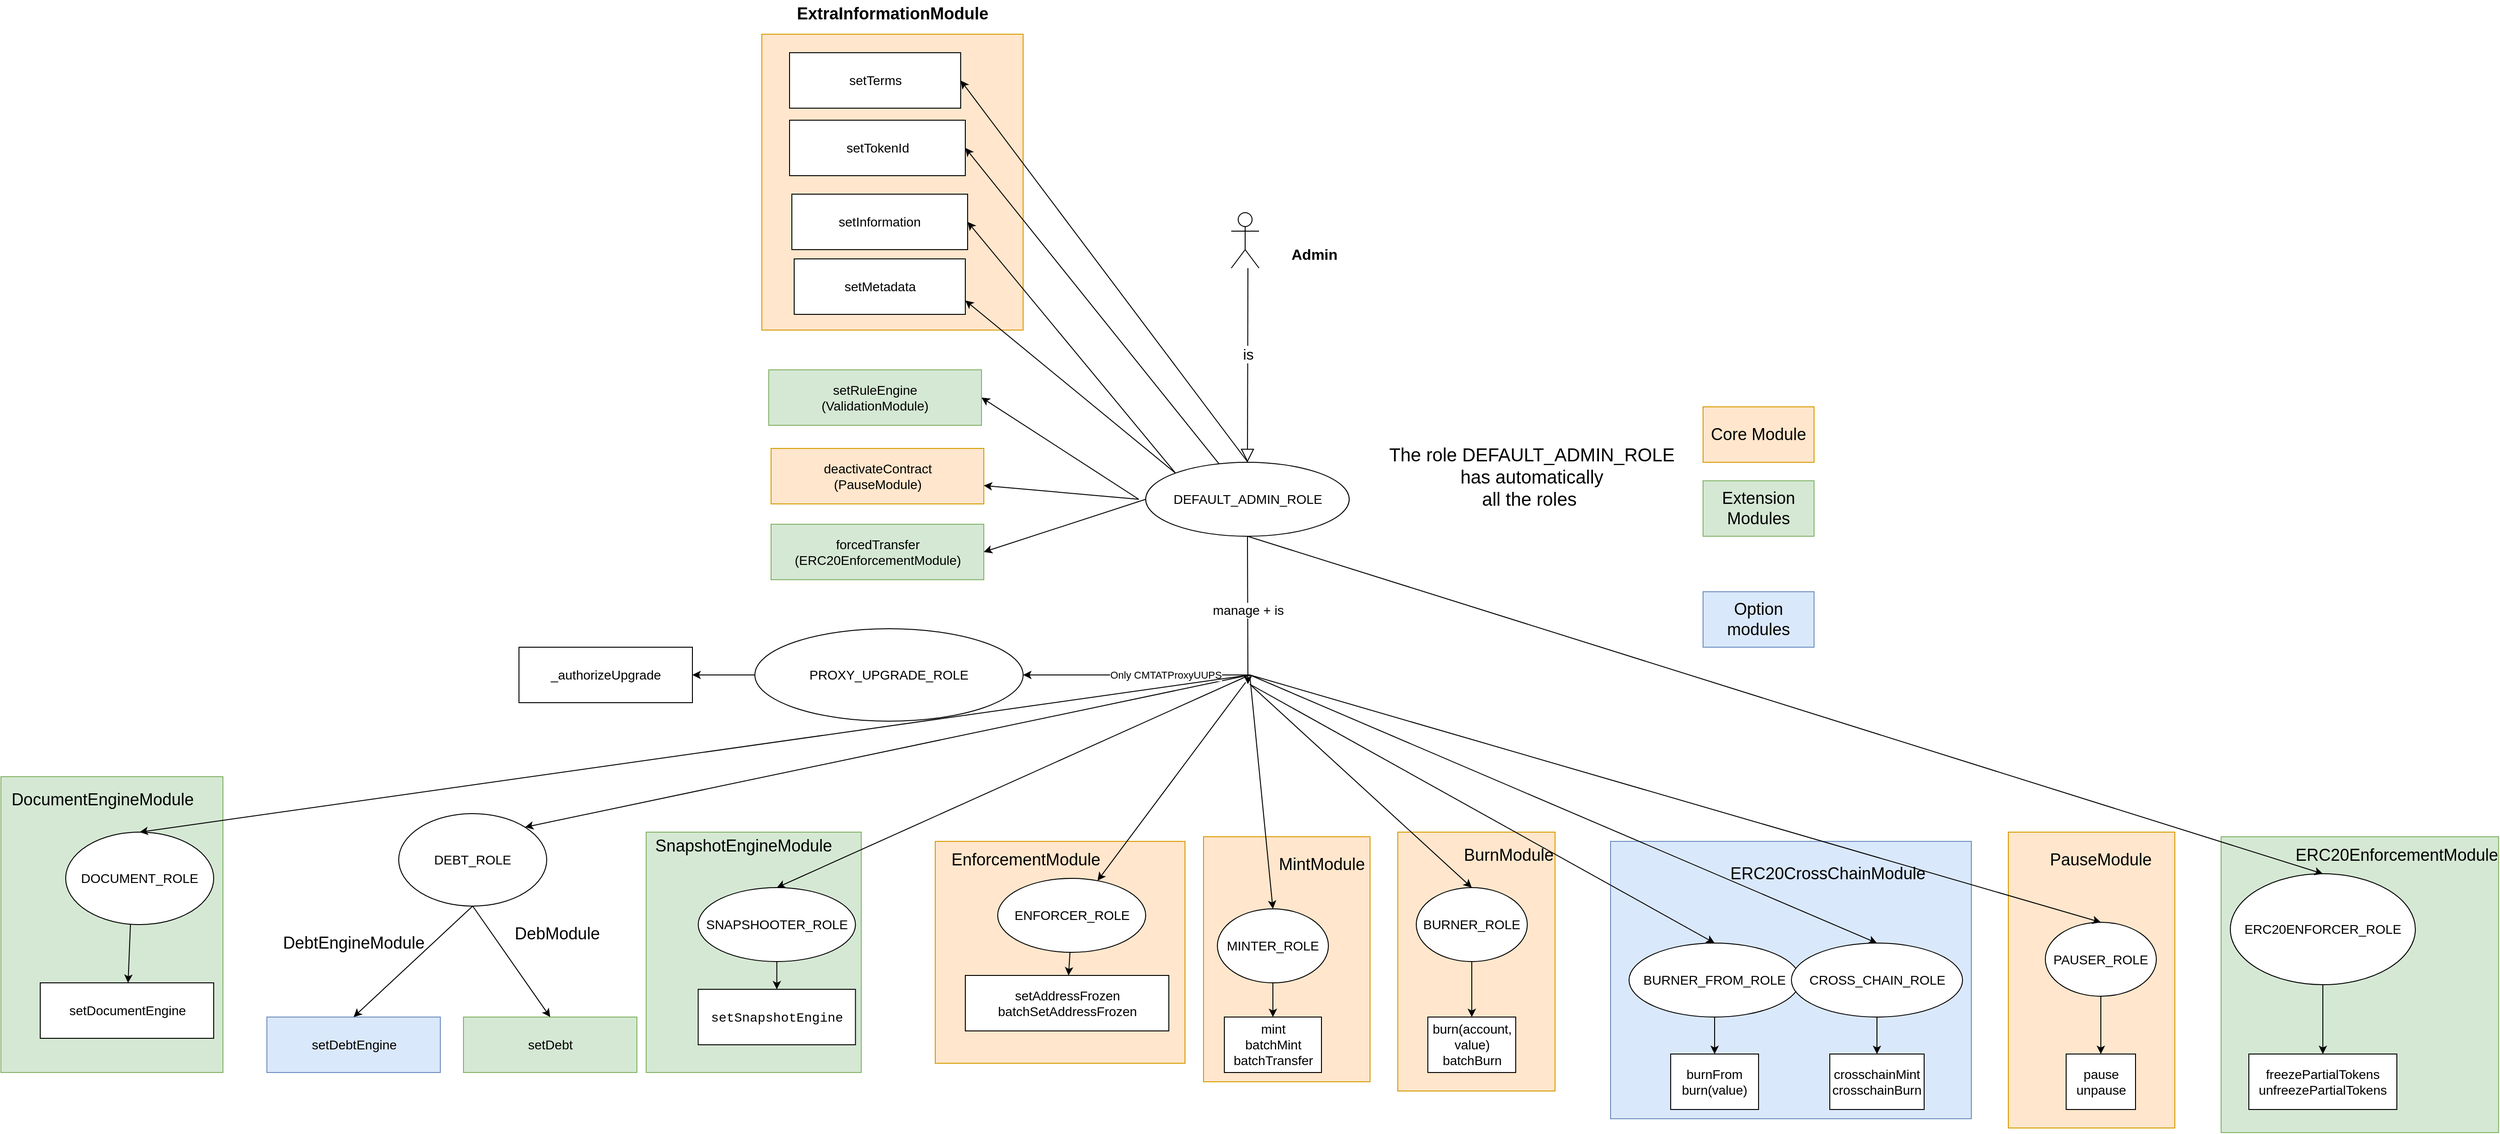 <mxfile version="20.6.2" type="device" pages="3"><diagram name="RBAC" id="wqeqbXqo9Si8dZrtHJzG"><mxGraphModel dx="5180" dy="1176" grid="1" gridSize="10" guides="1" tooltips="1" connect="1" arrows="1" fold="1" page="1" pageScale="1" pageWidth="2336" pageHeight="1654" background="#FFFFFF" math="0" shadow="0"><root><mxCell id="ljkczHg_WvdQSydT1pnp-0"/><mxCell id="ljkczHg_WvdQSydT1pnp-1" parent="ljkczHg_WvdQSydT1pnp-0"/><mxCell id="gCEUr0oR9syrTGPJMuvt-32" value="" style="rounded=0;whiteSpace=wrap;html=1;fontSize=14;fillColor=#ffe6cc;strokeColor=#d79b00;" parent="ljkczHg_WvdQSydT1pnp-1" vertex="1"><mxGeometry x="1190" y="1160" width="180" height="320" as="geometry"/></mxCell><mxCell id="gCEUr0oR9syrTGPJMuvt-22" value="" style="rounded=0;whiteSpace=wrap;html=1;fontSize=14;fillColor=#dae8fc;strokeColor=#6c8ebf;" parent="ljkczHg_WvdQSydT1pnp-1" vertex="1"><mxGeometry x="760" y="1170" width="390" height="300" as="geometry"/></mxCell><mxCell id="gCEUr0oR9syrTGPJMuvt-19" value="" style="rounded=0;whiteSpace=wrap;html=1;fontSize=14;fillColor=#ffe6cc;strokeColor=#d79b00;" parent="ljkczHg_WvdQSydT1pnp-1" vertex="1"><mxGeometry x="530" y="1160" width="170" height="280" as="geometry"/></mxCell><mxCell id="gCEUr0oR9syrTGPJMuvt-16" value="" style="rounded=0;whiteSpace=wrap;html=1;fontSize=14;fillColor=#ffe6cc;strokeColor=#d79b00;" parent="ljkczHg_WvdQSydT1pnp-1" vertex="1"><mxGeometry x="320" y="1165" width="180" height="265" as="geometry"/></mxCell><mxCell id="gCEUr0oR9syrTGPJMuvt-14" value="" style="rounded=0;whiteSpace=wrap;html=1;fontSize=14;fillColor=#ffe6cc;strokeColor=#d79b00;" parent="ljkczHg_WvdQSydT1pnp-1" vertex="1"><mxGeometry x="30" y="1170" width="270" height="240" as="geometry"/></mxCell><mxCell id="gCEUr0oR9syrTGPJMuvt-12" value="" style="rounded=0;whiteSpace=wrap;html=1;fontSize=14;fillColor=#d5e8d4;strokeColor=#82b366;" parent="ljkczHg_WvdQSydT1pnp-1" vertex="1"><mxGeometry x="-282.5" y="1160" width="232.5" height="260" as="geometry"/></mxCell><mxCell id="gCEUr0oR9syrTGPJMuvt-10" value="" style="rounded=0;whiteSpace=wrap;html=1;fontSize=14;fillColor=#d5e8d4;strokeColor=#82b366;" parent="ljkczHg_WvdQSydT1pnp-1" vertex="1"><mxGeometry x="-980" y="1100" width="240" height="320" as="geometry"/></mxCell><mxCell id="gCEUr0oR9syrTGPJMuvt-5" value="" style="rounded=0;whiteSpace=wrap;html=1;fontSize=14;fillColor=#ffe6cc;strokeColor=#d79b00;" parent="ljkczHg_WvdQSydT1pnp-1" vertex="1"><mxGeometry x="-157.5" y="297" width="282.5" height="320" as="geometry"/></mxCell><mxCell id="ljkczHg_WvdQSydT1pnp-2" value="mint&lt;br&gt;batchMint&lt;br&gt;batchTransfer" style="rounded=0;whiteSpace=wrap;html=1;fontSize=14;fontColor=#000000;" parent="ljkczHg_WvdQSydT1pnp-1" vertex="1"><mxGeometry x="342.5" y="1360" width="105" height="60" as="geometry"/></mxCell><mxCell id="ljkczHg_WvdQSydT1pnp-3" value="" style="endArrow=classic;html=1;rounded=0;fontSize=14;fontColor=#000000;" parent="ljkczHg_WvdQSydT1pnp-1" source="ljkczHg_WvdQSydT1pnp-24" target="ljkczHg_WvdQSydT1pnp-2" edge="1"><mxGeometry width="50" height="50" relative="1" as="geometry"><mxPoint x="477.5" y="1293" as="sourcePoint"/><mxPoint x="592.5" y="1313" as="targetPoint"/></mxGeometry></mxCell><mxCell id="ljkczHg_WvdQSydT1pnp-4" value="burn(account, value)&lt;br&gt;batchBurn" style="rounded=0;whiteSpace=wrap;html=1;fontSize=14;fontColor=#000000;" parent="ljkczHg_WvdQSydT1pnp-1" vertex="1"><mxGeometry x="562.5" y="1360" width="95" height="60" as="geometry"/></mxCell><mxCell id="ljkczHg_WvdQSydT1pnp-5" value="" style="endArrow=classic;html=1;rounded=0;entryX=0.5;entryY=0;entryDx=0;entryDy=0;fontSize=14;fontColor=#000000;" parent="ljkczHg_WvdQSydT1pnp-1" source="ljkczHg_WvdQSydT1pnp-23" target="ljkczHg_WvdQSydT1pnp-4" edge="1"><mxGeometry width="50" height="50" relative="1" as="geometry"><mxPoint x="680" y="1295" as="sourcePoint"/><mxPoint x="765" y="1325" as="targetPoint"/></mxGeometry></mxCell><mxCell id="ljkczHg_WvdQSydT1pnp-6" value="pause&lt;br&gt;unpause" style="rounded=0;whiteSpace=wrap;html=1;fontSize=14;fontColor=#000000;" parent="ljkczHg_WvdQSydT1pnp-1" vertex="1"><mxGeometry x="1252.5" y="1400" width="75" height="60" as="geometry"/></mxCell><mxCell id="ljkczHg_WvdQSydT1pnp-7" value="" style="endArrow=classic;html=1;rounded=0;fontSize=14;fontColor=#000000;" parent="ljkczHg_WvdQSydT1pnp-1" source="ljkczHg_WvdQSydT1pnp-22" target="ljkczHg_WvdQSydT1pnp-6" edge="1"><mxGeometry width="50" height="50" relative="1" as="geometry"><mxPoint x="1145.335" y="1220.97" as="sourcePoint"/><mxPoint x="1155" y="1255" as="targetPoint"/></mxGeometry></mxCell><mxCell id="ljkczHg_WvdQSydT1pnp-15" value="SNAPSHOOTER_ROLE" style="ellipse;whiteSpace=wrap;html=1;fontSize=14;fontColor=#000000;" parent="ljkczHg_WvdQSydT1pnp-1" vertex="1"><mxGeometry x="-226.25" y="1220" width="170" height="80" as="geometry"/></mxCell><mxCell id="ljkczHg_WvdQSydT1pnp-17" value="&lt;span style=&quot;font-family: ui-monospace, SFMono-Regular, &amp;quot;SF Mono&amp;quot;, Menlo, Consolas, &amp;quot;Liberation Mono&amp;quot;, monospace; text-align: start; background-color: rgb(255, 255, 255); font-size: 14px;&quot;&gt;setSnapshotEngine&lt;/span&gt;" style="rounded=0;whiteSpace=wrap;html=1;fontSize=14;fontColor=#000000;" parent="ljkczHg_WvdQSydT1pnp-1" vertex="1"><mxGeometry x="-226.25" y="1330" width="170" height="60" as="geometry"/></mxCell><mxCell id="ljkczHg_WvdQSydT1pnp-21" value="&lt;span style=&quot;font-size: 14px;&quot;&gt;DEFAULT_ADMIN_ROLE&lt;/span&gt;" style="ellipse;whiteSpace=wrap;html=1;fontSize=14;fontColor=#000000;" parent="ljkczHg_WvdQSydT1pnp-1" vertex="1"><mxGeometry x="257.5" y="760" width="220" height="80" as="geometry"/></mxCell><mxCell id="ljkczHg_WvdQSydT1pnp-22" value="&lt;span style=&quot;font-size: 14px;&quot;&gt;PAUSER_ROLE&lt;/span&gt;" style="ellipse;whiteSpace=wrap;html=1;fontSize=14;fontColor=#000000;" parent="ljkczHg_WvdQSydT1pnp-1" vertex="1"><mxGeometry x="1230" y="1257.5" width="120" height="80" as="geometry"/></mxCell><mxCell id="ljkczHg_WvdQSydT1pnp-23" value="&lt;span style=&quot;font-size: 14px;&quot;&gt;BURNER_ROLE&lt;/span&gt;" style="ellipse;whiteSpace=wrap;html=1;fontSize=14;fontColor=#000000;" parent="ljkczHg_WvdQSydT1pnp-1" vertex="1"><mxGeometry x="550" y="1220" width="120" height="80" as="geometry"/></mxCell><mxCell id="ljkczHg_WvdQSydT1pnp-24" value="&lt;span style=&quot;font-size: 14px;&quot;&gt;MINTER_ROLE&lt;/span&gt;" style="ellipse;whiteSpace=wrap;html=1;fontSize=14;fontColor=#000000;" parent="ljkczHg_WvdQSydT1pnp-1" vertex="1"><mxGeometry x="335" y="1243" width="120" height="80" as="geometry"/></mxCell><mxCell id="ljkczHg_WvdQSydT1pnp-25" value="setTokenId" style="rounded=0;whiteSpace=wrap;html=1;fontSize=14;fontColor=#000000;" parent="ljkczHg_WvdQSydT1pnp-1" vertex="1"><mxGeometry x="-127.5" y="390" width="190" height="60" as="geometry"/></mxCell><mxCell id="ljkczHg_WvdQSydT1pnp-26" value="" style="endArrow=classic;html=1;rounded=0;entryX=1;entryY=0.5;entryDx=0;entryDy=0;fontSize=14;fontColor=#000000;" parent="ljkczHg_WvdQSydT1pnp-1" source="ljkczHg_WvdQSydT1pnp-21" target="ljkczHg_WvdQSydT1pnp-25" edge="1"><mxGeometry width="50" height="50" relative="1" as="geometry"><mxPoint x="207.5" y="920" as="sourcePoint"/><mxPoint x="257.5" y="870" as="targetPoint"/></mxGeometry></mxCell><mxCell id="ljkczHg_WvdQSydT1pnp-27" value="setTerms" style="rounded=0;whiteSpace=wrap;html=1;fontSize=14;fontColor=#000000;" parent="ljkczHg_WvdQSydT1pnp-1" vertex="1"><mxGeometry x="-127.5" y="317" width="185" height="60" as="geometry"/></mxCell><mxCell id="ljkczHg_WvdQSydT1pnp-28" value="" style="endArrow=classic;html=1;rounded=0;fontSize=14;fontColor=#000000;entryX=1;entryY=0.5;entryDx=0;entryDy=0;" parent="ljkczHg_WvdQSydT1pnp-1" target="ljkczHg_WvdQSydT1pnp-27" edge="1"><mxGeometry width="50" height="50" relative="1" as="geometry"><mxPoint x="368" y="760" as="sourcePoint"/><mxPoint x="287.5" y="870" as="targetPoint"/></mxGeometry></mxCell><mxCell id="ljkczHg_WvdQSydT1pnp-29" value="deactivateContract&lt;br&gt;(PauseModule)" style="rounded=0;whiteSpace=wrap;html=1;fontSize=14;fillColor=#ffe6cc;strokeColor=#d79b00;" parent="ljkczHg_WvdQSydT1pnp-1" vertex="1"><mxGeometry x="-147.5" y="745" width="230" height="60" as="geometry"/></mxCell><mxCell id="ljkczHg_WvdQSydT1pnp-30" value="" style="endArrow=classic;html=1;rounded=0;fontSize=14;fontColor=#000000;" parent="ljkczHg_WvdQSydT1pnp-1" target="ljkczHg_WvdQSydT1pnp-29" edge="1"><mxGeometry width="50" height="50" relative="1" as="geometry"><mxPoint x="250" y="800" as="sourcePoint"/><mxPoint x="-10" y="827" as="targetPoint"/></mxGeometry></mxCell><mxCell id="ljkczHg_WvdQSydT1pnp-32" value="" style="endArrow=classic;html=1;rounded=0;fontSize=14;fontColor=#000000;entryX=1;entryY=0.5;entryDx=0;entryDy=0;exitX=0;exitY=0;exitDx=0;exitDy=0;" parent="ljkczHg_WvdQSydT1pnp-1" source="ljkczHg_WvdQSydT1pnp-21" target="ljkczHg_WvdQSydT1pnp-48" edge="1"><mxGeometry width="50" height="50" relative="1" as="geometry"><mxPoint x="727.5" y="850" as="sourcePoint"/><mxPoint x="657.5" y="1130" as="targetPoint"/></mxGeometry></mxCell><mxCell id="ljkczHg_WvdQSydT1pnp-40" value="DEBT_ROLE" style="ellipse;whiteSpace=wrap;html=1;fontSize=14;fontColor=#000000;" parent="ljkczHg_WvdQSydT1pnp-1" vertex="1"><mxGeometry x="-550" y="1140" width="160" height="100" as="geometry"/></mxCell><mxCell id="ljkczHg_WvdQSydT1pnp-46" value="setMetadata" style="rounded=0;whiteSpace=wrap;html=1;fontSize=14;fontColor=#000000;" parent="ljkczHg_WvdQSydT1pnp-1" vertex="1"><mxGeometry x="-122.5" y="540" width="185" height="60" as="geometry"/></mxCell><mxCell id="ljkczHg_WvdQSydT1pnp-47" value="" style="endArrow=classic;html=1;rounded=0;entryX=1;entryY=0.75;entryDx=0;entryDy=0;fontSize=14;fontColor=#000000;exitX=0;exitY=0;exitDx=0;exitDy=0;" parent="ljkczHg_WvdQSydT1pnp-1" source="ljkczHg_WvdQSydT1pnp-21" target="ljkczHg_WvdQSydT1pnp-46" edge="1"><mxGeometry width="50" height="50" relative="1" as="geometry"><mxPoint x="287.5" y="830" as="sourcePoint"/><mxPoint x="-87.5" y="920" as="targetPoint"/></mxGeometry></mxCell><mxCell id="ljkczHg_WvdQSydT1pnp-48" value="setInformation" style="rounded=0;whiteSpace=wrap;html=1;fontSize=14;fontColor=#000000;" parent="ljkczHg_WvdQSydT1pnp-1" vertex="1"><mxGeometry x="-125" y="470" width="190" height="60" as="geometry"/></mxCell><mxCell id="ljkczHg_WvdQSydT1pnp-49" value="" style="endArrow=classic;html=1;rounded=0;fontSize=14;fontColor=#000000;entryX=1;entryY=0.5;entryDx=0;entryDy=0;" parent="ljkczHg_WvdQSydT1pnp-1" target="gCEUr0oR9syrTGPJMuvt-55" edge="1"><mxGeometry width="50" height="50" relative="1" as="geometry"><mxPoint x="250" y="800" as="sourcePoint"/><mxPoint x="80" y="690" as="targetPoint"/></mxGeometry></mxCell><mxCell id="ljkczHg_WvdQSydT1pnp-50" value="setAddressFrozen&lt;br&gt;batchSetAddressFrozen" style="rounded=0;whiteSpace=wrap;html=1;fontSize=14;fontColor=#000000;" parent="ljkczHg_WvdQSydT1pnp-1" vertex="1"><mxGeometry x="62.5" y="1315" width="220" height="60" as="geometry"/></mxCell><mxCell id="ljkczHg_WvdQSydT1pnp-51" value="" style="endArrow=classic;html=1;rounded=0;fontSize=14;fontColor=#000000;" parent="ljkczHg_WvdQSydT1pnp-1" source="ljkczHg_WvdQSydT1pnp-52" target="ljkczHg_WvdQSydT1pnp-50" edge="1"><mxGeometry width="50" height="50" relative="1" as="geometry"><mxPoint x="35" y="1213" as="sourcePoint"/><mxPoint x="150" y="1233" as="targetPoint"/></mxGeometry></mxCell><mxCell id="ljkczHg_WvdQSydT1pnp-52" value="&lt;span style=&quot;font-size: 14px;&quot;&gt;ENFORCER_ROLE&lt;/span&gt;" style="ellipse;whiteSpace=wrap;html=1;fontSize=14;fontColor=#000000;" parent="ljkczHg_WvdQSydT1pnp-1" vertex="1"><mxGeometry x="97.5" y="1210" width="160" height="80" as="geometry"/></mxCell><mxCell id="ljkczHg_WvdQSydT1pnp-59" value="setDebtEngine" style="rounded=0;whiteSpace=wrap;html=1;fontSize=14;fillColor=#dae8fc;strokeColor=#6c8ebf;" parent="ljkczHg_WvdQSydT1pnp-1" vertex="1"><mxGeometry x="-692.5" y="1360" width="187.5" height="60" as="geometry"/></mxCell><mxCell id="ljkczHg_WvdQSydT1pnp-97" value="" style="shape=umlActor;verticalLabelPosition=bottom;verticalAlign=top;html=1;outlineConnect=0;fontSize=16;" parent="ljkczHg_WvdQSydT1pnp-1" vertex="1"><mxGeometry x="350" y="490" width="30" height="60" as="geometry"/></mxCell><mxCell id="QxoJvV0ITbU9B6rz33CR-2" value="" style="endArrow=classic;html=1;rounded=0;fontSize=14;fontColor=#000000;entryX=1;entryY=0;entryDx=0;entryDy=0;" parent="ljkczHg_WvdQSydT1pnp-1" target="ljkczHg_WvdQSydT1pnp-40" edge="1"><mxGeometry width="50" height="50" relative="1" as="geometry"><mxPoint x="370" y="990" as="sourcePoint"/><mxPoint x="-950" y="1220.0" as="targetPoint"/></mxGeometry></mxCell><mxCell id="QxoJvV0ITbU9B6rz33CR-3" value="manage + is" style="endArrow=classic;html=1;rounded=0;fontSize=14;fontColor=#000000;exitX=0.5;exitY=1;exitDx=0;exitDy=0;" parent="ljkczHg_WvdQSydT1pnp-1" source="ljkczHg_WvdQSydT1pnp-21" edge="1"><mxGeometry width="50" height="50" relative="1" as="geometry"><mxPoint x="303.584" y="845.862" as="sourcePoint"/><mxPoint x="368" y="1000" as="targetPoint"/></mxGeometry></mxCell><mxCell id="QxoJvV0ITbU9B6rz33CR-9" value="is" style="edgeStyle=none;html=1;endArrow=block;endFill=0;endSize=12;verticalAlign=bottom;rounded=0;fontSize=16;entryX=0.5;entryY=0;entryDx=0;entryDy=0;" parent="ljkczHg_WvdQSydT1pnp-1" target="ljkczHg_WvdQSydT1pnp-21" edge="1"><mxGeometry width="160" relative="1" as="geometry"><mxPoint x="368" y="550" as="sourcePoint"/><mxPoint x="710" y="660" as="targetPoint"/></mxGeometry></mxCell><mxCell id="QxoJvV0ITbU9B6rz33CR-14" value="" style="endArrow=classic;html=1;rounded=0;fontSize=14;fontColor=#000000;" parent="ljkczHg_WvdQSydT1pnp-1" target="ljkczHg_WvdQSydT1pnp-52" edge="1"><mxGeometry width="50" height="50" relative="1" as="geometry"><mxPoint x="365.536" y="998" as="sourcePoint"/><mxPoint x="-490.0" y="1168" as="targetPoint"/><Array as="points"/></mxGeometry></mxCell><mxCell id="QxoJvV0ITbU9B6rz33CR-15" value="" style="endArrow=classic;html=1;rounded=0;fontSize=14;fontColor=#000000;entryX=0.5;entryY=0;entryDx=0;entryDy=0;" parent="ljkczHg_WvdQSydT1pnp-1" target="ljkczHg_WvdQSydT1pnp-24" edge="1"><mxGeometry width="50" height="50" relative="1" as="geometry"><mxPoint x="370" y="990" as="sourcePoint"/><mxPoint x="184.376" y="1151.718" as="targetPoint"/></mxGeometry></mxCell><mxCell id="QxoJvV0ITbU9B6rz33CR-16" value="" style="endArrow=classic;html=1;rounded=0;fontSize=14;fontColor=#000000;entryX=0.5;entryY=0;entryDx=0;entryDy=0;" parent="ljkczHg_WvdQSydT1pnp-1" target="ljkczHg_WvdQSydT1pnp-23" edge="1"><mxGeometry x="-0.146" y="-43" width="50" height="50" relative="1" as="geometry"><mxPoint x="370" y="1000" as="sourcePoint"/><mxPoint x="355" y="1188" as="targetPoint"/><mxPoint as="offset"/></mxGeometry></mxCell><mxCell id="QxoJvV0ITbU9B6rz33CR-17" value="" style="endArrow=classic;html=1;rounded=0;fontSize=14;fontColor=#000000;entryX=0.5;entryY=0;entryDx=0;entryDy=0;" parent="ljkczHg_WvdQSydT1pnp-1" target="ljkczHg_WvdQSydT1pnp-22" edge="1"><mxGeometry width="50" height="50" relative="1" as="geometry"><mxPoint x="370" y="990" as="sourcePoint"/><mxPoint x="515" y="1188" as="targetPoint"/></mxGeometry></mxCell><mxCell id="QxoJvV0ITbU9B6rz33CR-18" value="Admin" style="text;html=1;strokeColor=none;fillColor=none;align=center;verticalAlign=middle;whiteSpace=wrap;rounded=0;fontSize=16;fontStyle=1" parent="ljkczHg_WvdQSydT1pnp-1" vertex="1"><mxGeometry x="410" y="520" width="60" height="30" as="geometry"/></mxCell><mxCell id="XvfCO-1QW4Z-ghBwzclj-2" value="The role DEFAULT_ADMIN_ROLE has automatically&lt;br&gt;all the roles&amp;nbsp;" style="text;html=1;strokeColor=none;fillColor=none;align=center;verticalAlign=middle;whiteSpace=wrap;rounded=0;fontSize=20;" parent="ljkczHg_WvdQSydT1pnp-1" vertex="1"><mxGeometry x="510" y="760" width="330" height="30" as="geometry"/></mxCell><mxCell id="wRKVtEK0BgE3XTfkUQiX-5" value="&lt;span style=&quot;font-size: 14px;&quot;&gt;BURNER_FROM_ROLE&lt;/span&gt;" style="ellipse;whiteSpace=wrap;html=1;fontSize=14;fontColor=#000000;" parent="ljkczHg_WvdQSydT1pnp-1" vertex="1"><mxGeometry x="780" y="1280" width="185" height="80" as="geometry"/></mxCell><mxCell id="wRKVtEK0BgE3XTfkUQiX-6" value="" style="endArrow=classic;html=1;rounded=0;entryX=0.5;entryY=0;entryDx=0;entryDy=0;" parent="ljkczHg_WvdQSydT1pnp-1" target="wRKVtEK0BgE3XTfkUQiX-5" edge="1"><mxGeometry width="50" height="50" relative="1" as="geometry"><mxPoint x="370" y="1000" as="sourcePoint"/><mxPoint x="600" y="1080" as="targetPoint"/></mxGeometry></mxCell><mxCell id="wRKVtEK0BgE3XTfkUQiX-7" value="burnFrom&lt;br&gt;burn(value)" style="rounded=0;whiteSpace=wrap;html=1;fontSize=14;fontColor=#000000;" parent="ljkczHg_WvdQSydT1pnp-1" vertex="1"><mxGeometry x="825" y="1400" width="95" height="60" as="geometry"/></mxCell><mxCell id="wRKVtEK0BgE3XTfkUQiX-8" value="" style="endArrow=classic;html=1;rounded=0;exitX=0.5;exitY=1;exitDx=0;exitDy=0;entryX=0.5;entryY=0;entryDx=0;entryDy=0;" parent="ljkczHg_WvdQSydT1pnp-1" source="wRKVtEK0BgE3XTfkUQiX-5" target="wRKVtEK0BgE3XTfkUQiX-7" edge="1"><mxGeometry width="50" height="50" relative="1" as="geometry"><mxPoint x="985" y="1292" as="sourcePoint"/><mxPoint x="1035" y="1242" as="targetPoint"/></mxGeometry></mxCell><mxCell id="wRKVtEK0BgE3XTfkUQiX-9" value="" style="endArrow=classic;html=1;rounded=0;entryX=0.5;entryY=0;entryDx=0;entryDy=0;" parent="ljkczHg_WvdQSydT1pnp-1" target="ljkczHg_WvdQSydT1pnp-15" edge="1"><mxGeometry width="50" height="50" relative="1" as="geometry"><mxPoint x="370" y="990" as="sourcePoint"/><mxPoint x="-20" y="1090" as="targetPoint"/></mxGeometry></mxCell><mxCell id="wRKVtEK0BgE3XTfkUQiX-10" value="" style="endArrow=classic;html=1;rounded=0;exitX=0.5;exitY=1;exitDx=0;exitDy=0;entryX=0.5;entryY=0;entryDx=0;entryDy=0;" parent="ljkczHg_WvdQSydT1pnp-1" source="ljkczHg_WvdQSydT1pnp-15" target="ljkczHg_WvdQSydT1pnp-17" edge="1"><mxGeometry width="50" height="50" relative="1" as="geometry"><mxPoint x="-130" y="1340" as="sourcePoint"/><mxPoint x="-80" y="1290" as="targetPoint"/></mxGeometry></mxCell><mxCell id="wRKVtEK0BgE3XTfkUQiX-11" value="" style="endArrow=classic;html=1;rounded=0;entryX=0.5;entryY=0;entryDx=0;entryDy=0;exitX=0.5;exitY=1;exitDx=0;exitDy=0;" parent="ljkczHg_WvdQSydT1pnp-1" source="ljkczHg_WvdQSydT1pnp-40" target="ljkczHg_WvdQSydT1pnp-59" edge="1"><mxGeometry width="50" height="50" relative="1" as="geometry"><mxPoint x="-394" y="1240" as="sourcePoint"/><mxPoint x="-300" y="1240" as="targetPoint"/></mxGeometry></mxCell><mxCell id="wRKVtEK0BgE3XTfkUQiX-12" value="" style="endArrow=classic;html=1;rounded=0;entryX=1;entryY=0.5;entryDx=0;entryDy=0;" parent="ljkczHg_WvdQSydT1pnp-1" target="wRKVtEK0BgE3XTfkUQiX-15" edge="1"><mxGeometry width="50" height="50" relative="1" as="geometry"><mxPoint x="370" y="990" as="sourcePoint"/><mxPoint x="-530" y="970" as="targetPoint"/></mxGeometry></mxCell><mxCell id="wRKVtEK0BgE3XTfkUQiX-13" value="Only CMTATProxyUUPS" style="edgeLabel;html=1;align=center;verticalAlign=middle;resizable=0;points=[];" parent="wRKVtEK0BgE3XTfkUQiX-12" vertex="1" connectable="0"><mxGeometry x="-0.254" relative="1" as="geometry"><mxPoint as="offset"/></mxGeometry></mxCell><mxCell id="wRKVtEK0BgE3XTfkUQiX-15" value="PROXY_UPGRADE_ROLE" style="ellipse;whiteSpace=wrap;html=1;fontSize=14;fontColor=#000000;" parent="ljkczHg_WvdQSydT1pnp-1" vertex="1"><mxGeometry x="-165" y="940" width="290" height="100" as="geometry"/></mxCell><mxCell id="wRKVtEK0BgE3XTfkUQiX-16" value="_authorizeUpgrade" style="rounded=0;whiteSpace=wrap;html=1;fontSize=14;fontColor=#000000;" parent="ljkczHg_WvdQSydT1pnp-1" vertex="1"><mxGeometry x="-420" y="960" width="187.5" height="60" as="geometry"/></mxCell><mxCell id="wRKVtEK0BgE3XTfkUQiX-17" value="" style="endArrow=classic;html=1;rounded=0;exitX=0;exitY=0.5;exitDx=0;exitDy=0;" parent="ljkczHg_WvdQSydT1pnp-1" source="wRKVtEK0BgE3XTfkUQiX-15" target="wRKVtEK0BgE3XTfkUQiX-16" edge="1"><mxGeometry width="50" height="50" relative="1" as="geometry"><mxPoint x="-690" y="870" as="sourcePoint"/><mxPoint x="-640" y="820" as="targetPoint"/></mxGeometry></mxCell><mxCell id="wRKVtEK0BgE3XTfkUQiX-18" value="" style="endArrow=classic;html=1;rounded=0;" parent="ljkczHg_WvdQSydT1pnp-1" target="wRKVtEK0BgE3XTfkUQiX-20" edge="1"><mxGeometry width="50" height="50" relative="1" as="geometry"><mxPoint x="-840" y="1260" as="sourcePoint"/><mxPoint x="-960" y="1090" as="targetPoint"/></mxGeometry></mxCell><mxCell id="wRKVtEK0BgE3XTfkUQiX-19" value="DOCUMENT_ROLE" style="ellipse;whiteSpace=wrap;html=1;fontSize=14;fontColor=#000000;" parent="ljkczHg_WvdQSydT1pnp-1" vertex="1"><mxGeometry x="-910" y="1160" width="160" height="100" as="geometry"/></mxCell><mxCell id="wRKVtEK0BgE3XTfkUQiX-20" value="setDocumentEngine" style="rounded=0;whiteSpace=wrap;html=1;fontSize=14;fontColor=#000000;" parent="ljkczHg_WvdQSydT1pnp-1" vertex="1"><mxGeometry x="-937.5" y="1323" width="187.5" height="60" as="geometry"/></mxCell><mxCell id="wRKVtEK0BgE3XTfkUQiX-21" value="" style="endArrow=classic;html=1;rounded=0;entryX=0.5;entryY=0;entryDx=0;entryDy=0;" parent="ljkczHg_WvdQSydT1pnp-1" target="wRKVtEK0BgE3XTfkUQiX-19" edge="1"><mxGeometry width="50" height="50" relative="1" as="geometry"><mxPoint x="370" y="990" as="sourcePoint"/><mxPoint x="-1070" y="840" as="targetPoint"/></mxGeometry></mxCell><mxCell id="gCEUr0oR9syrTGPJMuvt-1" value="DebtEngineModule" style="text;html=1;strokeColor=none;fillColor=none;align=center;verticalAlign=middle;whiteSpace=wrap;rounded=0;fontSize=18;" parent="ljkczHg_WvdQSydT1pnp-1" vertex="1"><mxGeometry x="-700" y="1260" width="202.5" height="40" as="geometry"/></mxCell><mxCell id="gCEUr0oR9syrTGPJMuvt-2" value="forcedTransfer&lt;br&gt;(ERC20EnforcementModule)" style="rounded=0;whiteSpace=wrap;html=1;fontSize=14;fillColor=#d5e8d4;strokeColor=#82b366;" parent="ljkczHg_WvdQSydT1pnp-1" vertex="1"><mxGeometry x="-147.5" y="827" width="230" height="60" as="geometry"/></mxCell><mxCell id="gCEUr0oR9syrTGPJMuvt-3" value="" style="endArrow=classic;html=1;rounded=0;fontSize=14;fontColor=#000000;entryX=1;entryY=0.5;entryDx=0;entryDy=0;exitX=0;exitY=0.5;exitDx=0;exitDy=0;" parent="ljkczHg_WvdQSydT1pnp-1" source="ljkczHg_WvdQSydT1pnp-21" target="gCEUr0oR9syrTGPJMuvt-2" edge="1"><mxGeometry width="50" height="50" relative="1" as="geometry"><mxPoint x="267.513" y="809.379" as="sourcePoint"/><mxPoint x="55" y="807.737" as="targetPoint"/></mxGeometry></mxCell><mxCell id="gCEUr0oR9syrTGPJMuvt-6" value="ExtraInformationModule" style="text;html=1;strokeColor=none;fillColor=none;align=center;verticalAlign=middle;whiteSpace=wrap;rounded=0;fontSize=18;fontStyle=1" parent="ljkczHg_WvdQSydT1pnp-1" vertex="1"><mxGeometry x="-86.25" y="260" width="140" height="30" as="geometry"/></mxCell><mxCell id="gCEUr0oR9syrTGPJMuvt-11" value="DocumentEngineModule" style="text;html=1;strokeColor=none;fillColor=none;align=center;verticalAlign=middle;whiteSpace=wrap;rounded=0;fontSize=18;" parent="ljkczHg_WvdQSydT1pnp-1" vertex="1"><mxGeometry x="-900" y="1110" width="60" height="30" as="geometry"/></mxCell><mxCell id="gCEUr0oR9syrTGPJMuvt-13" value="SnapshotEngineModule" style="text;html=1;strokeColor=none;fillColor=none;align=center;verticalAlign=middle;whiteSpace=wrap;rounded=0;fontSize=18;" parent="ljkczHg_WvdQSydT1pnp-1" vertex="1"><mxGeometry x="-207.5" y="1160" width="60" height="30" as="geometry"/></mxCell><mxCell id="gCEUr0oR9syrTGPJMuvt-15" value="EnforcementModule" style="text;html=1;strokeColor=none;fillColor=none;align=center;verticalAlign=middle;whiteSpace=wrap;rounded=0;fontSize=18;" parent="ljkczHg_WvdQSydT1pnp-1" vertex="1"><mxGeometry x="97.5" y="1175" width="60" height="30" as="geometry"/></mxCell><mxCell id="gCEUr0oR9syrTGPJMuvt-18" value="MintModule" style="text;html=1;strokeColor=none;fillColor=none;align=center;verticalAlign=middle;whiteSpace=wrap;rounded=0;fontSize=18;" parent="ljkczHg_WvdQSydT1pnp-1" vertex="1"><mxGeometry x="417.5" y="1180" width="60" height="30" as="geometry"/></mxCell><mxCell id="gCEUr0oR9syrTGPJMuvt-20" value="BurnModule" style="text;html=1;strokeColor=none;fillColor=none;align=center;verticalAlign=middle;whiteSpace=wrap;rounded=0;fontSize=18;" parent="ljkczHg_WvdQSydT1pnp-1" vertex="1"><mxGeometry x="620" y="1170" width="60" height="30" as="geometry"/></mxCell><mxCell id="gCEUr0oR9syrTGPJMuvt-23" value="ERC20CrossChainModule" style="text;html=1;strokeColor=none;fillColor=none;align=center;verticalAlign=middle;whiteSpace=wrap;rounded=0;fontSize=18;" parent="ljkczHg_WvdQSydT1pnp-1" vertex="1"><mxGeometry x="965" y="1190" width="60" height="30" as="geometry"/></mxCell><mxCell id="gCEUr0oR9syrTGPJMuvt-26" value="&lt;span style=&quot;font-size: 14px;&quot;&gt;CROSS_CHAIN_ROLE&lt;/span&gt;" style="ellipse;whiteSpace=wrap;html=1;fontSize=14;fontColor=#000000;" parent="ljkczHg_WvdQSydT1pnp-1" vertex="1"><mxGeometry x="955.5" y="1280" width="185" height="80" as="geometry"/></mxCell><mxCell id="gCEUr0oR9syrTGPJMuvt-27" value="crosschainMint&lt;br&gt;crosschainBurn" style="rounded=0;whiteSpace=wrap;html=1;fontSize=14;fontColor=#000000;" parent="ljkczHg_WvdQSydT1pnp-1" vertex="1"><mxGeometry x="997" y="1400" width="102" height="60" as="geometry"/></mxCell><mxCell id="gCEUr0oR9syrTGPJMuvt-29" value="" style="endArrow=classic;html=1;rounded=0;fontSize=18;exitX=0.5;exitY=1;exitDx=0;exitDy=0;entryX=0.5;entryY=0;entryDx=0;entryDy=0;" parent="ljkczHg_WvdQSydT1pnp-1" source="gCEUr0oR9syrTGPJMuvt-26" target="gCEUr0oR9syrTGPJMuvt-27" edge="1"><mxGeometry width="50" height="50" relative="1" as="geometry"><mxPoint x="1320" y="1420" as="sourcePoint"/><mxPoint x="1370" y="1370" as="targetPoint"/></mxGeometry></mxCell><mxCell id="gCEUr0oR9syrTGPJMuvt-31" value="" style="endArrow=classic;html=1;rounded=0;fontSize=18;entryX=0.5;entryY=0;entryDx=0;entryDy=0;" parent="ljkczHg_WvdQSydT1pnp-1" target="gCEUr0oR9syrTGPJMuvt-26" edge="1"><mxGeometry width="50" height="50" relative="1" as="geometry"><mxPoint x="370" y="990" as="sourcePoint"/><mxPoint x="850" y="900" as="targetPoint"/></mxGeometry></mxCell><mxCell id="gCEUr0oR9syrTGPJMuvt-33" value="PauseModule" style="text;html=1;strokeColor=none;fillColor=none;align=center;verticalAlign=middle;whiteSpace=wrap;rounded=0;fontSize=18;" parent="ljkczHg_WvdQSydT1pnp-1" vertex="1"><mxGeometry x="1260" y="1175" width="60" height="30" as="geometry"/></mxCell><mxCell id="gCEUr0oR9syrTGPJMuvt-34" value="setDebt" style="rounded=0;whiteSpace=wrap;html=1;fontSize=14;fillColor=#d5e8d4;strokeColor=#82b366;" parent="ljkczHg_WvdQSydT1pnp-1" vertex="1"><mxGeometry x="-480" y="1360" width="187.5" height="60" as="geometry"/></mxCell><mxCell id="gCEUr0oR9syrTGPJMuvt-35" value="DebModule" style="text;html=1;strokeColor=none;fillColor=none;align=center;verticalAlign=middle;whiteSpace=wrap;rounded=0;fontSize=18;" parent="ljkczHg_WvdQSydT1pnp-1" vertex="1"><mxGeometry x="-480" y="1250" width="202.5" height="40" as="geometry"/></mxCell><mxCell id="gCEUr0oR9syrTGPJMuvt-36" value="" style="endArrow=classic;html=1;rounded=0;fontSize=18;exitX=0.5;exitY=1;exitDx=0;exitDy=0;entryX=0.5;entryY=0;entryDx=0;entryDy=0;" parent="ljkczHg_WvdQSydT1pnp-1" source="ljkczHg_WvdQSydT1pnp-40" target="gCEUr0oR9syrTGPJMuvt-34" edge="1"><mxGeometry width="50" height="50" relative="1" as="geometry"><mxPoint x="-330" y="1310" as="sourcePoint"/><mxPoint x="-280" y="1260" as="targetPoint"/></mxGeometry></mxCell><mxCell id="gCEUr0oR9syrTGPJMuvt-41" value="Core Module" style="rounded=0;whiteSpace=wrap;html=1;strokeColor=#d79b00;fontSize=18;fillColor=#ffe6cc;" parent="ljkczHg_WvdQSydT1pnp-1" vertex="1"><mxGeometry x="860" y="700" width="120" height="60" as="geometry"/></mxCell><mxCell id="gCEUr0oR9syrTGPJMuvt-43" value="Extension Modules" style="rounded=0;whiteSpace=wrap;html=1;strokeColor=#82b366;fontSize=18;fillColor=#d5e8d4;" parent="ljkczHg_WvdQSydT1pnp-1" vertex="1"><mxGeometry x="860" y="780" width="120" height="60" as="geometry"/></mxCell><mxCell id="gCEUr0oR9syrTGPJMuvt-45" value="Option modules" style="rounded=0;whiteSpace=wrap;html=1;strokeColor=#6c8ebf;fontSize=18;fillColor=#dae8fc;" parent="ljkczHg_WvdQSydT1pnp-1" vertex="1"><mxGeometry x="860" y="900" width="120" height="60" as="geometry"/></mxCell><mxCell id="gCEUr0oR9syrTGPJMuvt-47" value="" style="rounded=0;whiteSpace=wrap;html=1;fontSize=14;fillColor=#d5e8d4;strokeColor=#82b366;" parent="ljkczHg_WvdQSydT1pnp-1" vertex="1"><mxGeometry x="1420" y="1165" width="300" height="320" as="geometry"/></mxCell><mxCell id="gCEUr0oR9syrTGPJMuvt-48" value="freezePartialTokens&lt;br&gt;unfreezePartialTokens" style="rounded=0;whiteSpace=wrap;html=1;fontSize=14;fontColor=#000000;" parent="ljkczHg_WvdQSydT1pnp-1" vertex="1"><mxGeometry x="1450" y="1400" width="160" height="60" as="geometry"/></mxCell><mxCell id="gCEUr0oR9syrTGPJMuvt-49" value="&lt;span style=&quot;font-size: 14px;&quot;&gt;ERC20ENFORCER_ROLE&lt;/span&gt;" style="ellipse;whiteSpace=wrap;html=1;fontSize=14;fontColor=#000000;" parent="ljkczHg_WvdQSydT1pnp-1" vertex="1"><mxGeometry x="1430" y="1205" width="200" height="120" as="geometry"/></mxCell><mxCell id="gCEUr0oR9syrTGPJMuvt-51" value="" style="endArrow=classic;html=1;rounded=0;fontSize=18;exitX=0.5;exitY=1;exitDx=0;exitDy=0;entryX=0.5;entryY=0;entryDx=0;entryDy=0;" parent="ljkczHg_WvdQSydT1pnp-1" source="gCEUr0oR9syrTGPJMuvt-49" target="gCEUr0oR9syrTGPJMuvt-48" edge="1"><mxGeometry width="50" height="50" relative="1" as="geometry"><mxPoint x="1660" y="1380" as="sourcePoint"/><mxPoint x="1710" y="1330" as="targetPoint"/></mxGeometry></mxCell><mxCell id="gCEUr0oR9syrTGPJMuvt-52" value="" style="endArrow=classic;html=1;rounded=0;fontSize=18;exitX=0.5;exitY=1;exitDx=0;exitDy=0;entryX=0.5;entryY=0;entryDx=0;entryDy=0;" parent="ljkczHg_WvdQSydT1pnp-1" source="ljkczHg_WvdQSydT1pnp-21" target="gCEUr0oR9syrTGPJMuvt-49" edge="1"><mxGeometry width="50" height="50" relative="1" as="geometry"><mxPoint x="690" y="1020" as="sourcePoint"/><mxPoint x="740" y="970" as="targetPoint"/></mxGeometry></mxCell><mxCell id="gCEUr0oR9syrTGPJMuvt-53" value="ERC20EnforcementModule" style="text;html=1;strokeColor=none;fillColor=none;align=center;verticalAlign=middle;whiteSpace=wrap;rounded=0;fontSize=18;" parent="ljkczHg_WvdQSydT1pnp-1" vertex="1"><mxGeometry x="1580" y="1170" width="60" height="30" as="geometry"/></mxCell><mxCell id="gCEUr0oR9syrTGPJMuvt-55" value="setRuleEngine&lt;br&gt;(ValidationModule)" style="rounded=0;whiteSpace=wrap;html=1;fontSize=14;fillColor=#d5e8d4;strokeColor=#82b366;" parent="ljkczHg_WvdQSydT1pnp-1" vertex="1"><mxGeometry x="-150" y="660" width="230" height="60" as="geometry"/></mxCell></root></mxGraphModel></diagram><diagram name="Copy of RBAC" id="yb4QgO7zDaPs2cselYvu"><mxGraphModel dx="3685" dy="840" grid="1" gridSize="10" guides="1" tooltips="1" connect="1" arrows="1" fold="1" page="1" pageScale="1" pageWidth="1654" pageHeight="2336" math="0" shadow="0"><root><mxCell id="mIcqh6xpjjg7N3-H-yx0-0"/><mxCell id="mIcqh6xpjjg7N3-H-yx0-1" parent="mIcqh6xpjjg7N3-H-yx0-0"/><mxCell id="mIcqh6xpjjg7N3-H-yx0-2" value="mint" style="rounded=0;whiteSpace=wrap;html=1;fontSize=14;fontColor=#000000;" parent="mIcqh6xpjjg7N3-H-yx0-1" vertex="1"><mxGeometry x="90" y="450" width="80" height="60" as="geometry"/></mxCell><mxCell id="mIcqh6xpjjg7N3-H-yx0-3" value="" style="endArrow=classic;html=1;rounded=0;fontSize=14;fontColor=#000000;" parent="mIcqh6xpjjg7N3-H-yx0-1" source="mIcqh6xpjjg7N3-H-yx0-24" target="mIcqh6xpjjg7N3-H-yx0-2" edge="1"><mxGeometry width="50" height="50" relative="1" as="geometry"><mxPoint x="130" y="500" as="sourcePoint"/><mxPoint x="245" y="520" as="targetPoint"/></mxGeometry></mxCell><mxCell id="mIcqh6xpjjg7N3-H-yx0-4" value="forceBurn" style="rounded=0;whiteSpace=wrap;html=1;fontSize=14;fontColor=#000000;" parent="mIcqh6xpjjg7N3-H-yx0-1" vertex="1"><mxGeometry x="105" y="790" width="90" height="60" as="geometry"/></mxCell><mxCell id="mIcqh6xpjjg7N3-H-yx0-5" value="" style="endArrow=classic;html=1;rounded=0;entryX=0;entryY=0.5;entryDx=0;entryDy=0;fontSize=14;fontColor=#000000;" parent="mIcqh6xpjjg7N3-H-yx0-1" source="mIcqh6xpjjg7N3-H-yx0-23" target="mIcqh6xpjjg7N3-H-yx0-4" edge="1"><mxGeometry width="50" height="50" relative="1" as="geometry"><mxPoint x="300" y="700" as="sourcePoint"/><mxPoint x="385" y="730" as="targetPoint"/></mxGeometry></mxCell><mxCell id="mIcqh6xpjjg7N3-H-yx0-6" value="pause" style="rounded=0;whiteSpace=wrap;html=1;fontSize=14;fontColor=#000000;" parent="mIcqh6xpjjg7N3-H-yx0-1" vertex="1"><mxGeometry x="99.25" y="888" width="75" height="60" as="geometry"/></mxCell><mxCell id="mIcqh6xpjjg7N3-H-yx0-7" value="" style="endArrow=classic;html=1;rounded=0;fontSize=14;fontColor=#000000;" parent="mIcqh6xpjjg7N3-H-yx0-1" source="mIcqh6xpjjg7N3-H-yx0-22" target="mIcqh6xpjjg7N3-H-yx0-6" edge="1"><mxGeometry width="50" height="50" relative="1" as="geometry"><mxPoint x="515.335" y="665.97" as="sourcePoint"/><mxPoint x="525" y="700" as="targetPoint"/></mxGeometry></mxCell><mxCell id="mIcqh6xpjjg7N3-H-yx0-8" value="unpause" style="rounded=1;whiteSpace=wrap;html=1;fontSize=14;fontColor=#000000;" parent="mIcqh6xpjjg7N3-H-yx0-1" vertex="1"><mxGeometry x="90" y="970" width="75" height="60" as="geometry"/></mxCell><mxCell id="mIcqh6xpjjg7N3-H-yx0-9" value="" style="endArrow=classic;html=1;rounded=0;entryX=0.5;entryY=0;entryDx=0;entryDy=0;fontSize=14;fontColor=#000000;" parent="mIcqh6xpjjg7N3-H-yx0-1" source="mIcqh6xpjjg7N3-H-yx0-22" target="mIcqh6xpjjg7N3-H-yx0-8" edge="1"><mxGeometry width="50" height="50" relative="1" as="geometry"><mxPoint x="557.361" y="664.721" as="sourcePoint"/><mxPoint x="655" y="710" as="targetPoint"/></mxGeometry></mxCell><mxCell id="mIcqh6xpjjg7N3-H-yx0-12" value="setInterestRate" style="rounded=0;whiteSpace=wrap;html=1;fontSize=14;fontColor=#000000;" parent="mIcqh6xpjjg7N3-H-yx0-1" vertex="1"><mxGeometry x="295" y="1590" width="120" height="60" as="geometry"/></mxCell><mxCell id="mIcqh6xpjjg7N3-H-yx0-14" value="&lt;span style=&quot;font-family: ui-monospace, SFMono-Regular, &amp;quot;SF Mono&amp;quot;, Menlo, Consolas, &amp;quot;Liberation Mono&amp;quot;, monospace; text-align: start; background-color: rgb(255, 255, 255); font-size: 14px;&quot;&gt;scheduleSnapshot&lt;/span&gt;" style="rounded=0;whiteSpace=wrap;html=1;fontSize=14;fontColor=#000000;" parent="mIcqh6xpjjg7N3-H-yx0-1" vertex="1"><mxGeometry x="61.75" y="1070" width="160" height="60" as="geometry"/></mxCell><mxCell id="mIcqh6xpjjg7N3-H-yx0-15" value="SNAPSHOOTER_ROLE" style="ellipse;whiteSpace=wrap;html=1;fontSize=14;fontColor=#000000;" parent="mIcqh6xpjjg7N3-H-yx0-1" vertex="1"><mxGeometry x="-211.5" y="1160" width="170" height="80" as="geometry"/></mxCell><mxCell id="mIcqh6xpjjg7N3-H-yx0-16" value="" style="endArrow=classic;html=1;rounded=0;fontSize=14;fontColor=#000000;" parent="mIcqh6xpjjg7N3-H-yx0-1" target="mIcqh6xpjjg7N3-H-yx0-14" edge="1"><mxGeometry width="50" height="50" relative="1" as="geometry"><mxPoint x="-60" y="1170" as="sourcePoint"/><mxPoint x="-24" y="1270" as="targetPoint"/></mxGeometry></mxCell><mxCell id="mIcqh6xpjjg7N3-H-yx0-17" value="&lt;span style=&quot;font-family: ui-monospace, SFMono-Regular, &amp;quot;SF Mono&amp;quot;, Menlo, Consolas, &amp;quot;Liberation Mono&amp;quot;, monospace; text-align: start; background-color: rgb(255, 255, 255); font-size: 14px;&quot;&gt;rescheduleSnapshot&lt;/span&gt;" style="rounded=0;whiteSpace=wrap;html=1;fontSize=14;fontColor=#000000;" parent="mIcqh6xpjjg7N3-H-yx0-1" vertex="1"><mxGeometry x="51.75" y="1320" width="170" height="60" as="geometry"/></mxCell><mxCell id="mIcqh6xpjjg7N3-H-yx0-18" value="" style="endArrow=classic;html=1;rounded=0;fontSize=14;fontColor=#000000;entryX=0;entryY=0.5;entryDx=0;entryDy=0;" parent="mIcqh6xpjjg7N3-H-yx0-1" source="mIcqh6xpjjg7N3-H-yx0-15" target="mIcqh6xpjjg7N3-H-yx0-17" edge="1"><mxGeometry width="50" height="50" relative="1" as="geometry"><mxPoint x="76" y="1270" as="sourcePoint"/><mxPoint x="126" y="1220" as="targetPoint"/></mxGeometry></mxCell><mxCell id="mIcqh6xpjjg7N3-H-yx0-19" value="&lt;span style=&quot;font-family: ui-monospace, SFMono-Regular, &amp;quot;SF Mono&amp;quot;, Menlo, Consolas, &amp;quot;Liberation Mono&amp;quot;, monospace; text-align: start; background-color: rgb(255, 255, 255); font-size: 14px;&quot;&gt;unscheduleLastSnapshot&lt;/span&gt;" style="rounded=0;whiteSpace=wrap;html=1;fontSize=14;fontColor=#000000;" parent="mIcqh6xpjjg7N3-H-yx0-1" vertex="1"><mxGeometry x="45" y="1230" width="210" height="60" as="geometry"/></mxCell><mxCell id="mIcqh6xpjjg7N3-H-yx0-20" value="" style="endArrow=classic;html=1;rounded=0;fontSize=14;fontColor=#000000;" parent="mIcqh6xpjjg7N3-H-yx0-1" source="mIcqh6xpjjg7N3-H-yx0-15" target="mIcqh6xpjjg7N3-H-yx0-19" edge="1"><mxGeometry width="50" height="50" relative="1" as="geometry"><mxPoint x="106" y="1290" as="sourcePoint"/><mxPoint x="156" y="1240" as="targetPoint"/><Array as="points"/></mxGeometry></mxCell><mxCell id="mIcqh6xpjjg7N3-H-yx0-21" value="&lt;span style=&quot;font-size: 14px;&quot;&gt;DEFAULT_ADMIN_ROLE&lt;/span&gt;" style="ellipse;whiteSpace=wrap;html=1;fontSize=14;fontColor=#000000;" parent="mIcqh6xpjjg7N3-H-yx0-1" vertex="1"><mxGeometry x="-622.5" y="550" width="220" height="80" as="geometry"/></mxCell><mxCell id="mIcqh6xpjjg7N3-H-yx0-22" value="&lt;span style=&quot;font-size: 14px;&quot;&gt;PAUSER_ROLE&lt;/span&gt;" style="ellipse;whiteSpace=wrap;html=1;fontSize=14;fontColor=#000000;" parent="mIcqh6xpjjg7N3-H-yx0-1" vertex="1"><mxGeometry x="-160" y="938" width="120" height="80" as="geometry"/></mxCell><mxCell id="mIcqh6xpjjg7N3-H-yx0-23" value="&lt;span style=&quot;font-size: 14px;&quot;&gt;BURNER_ROLE&lt;/span&gt;" style="ellipse;whiteSpace=wrap;html=1;fontSize=14;fontColor=#000000;" parent="mIcqh6xpjjg7N3-H-yx0-1" vertex="1"><mxGeometry x="-150" y="790" width="120" height="80" as="geometry"/></mxCell><mxCell id="mIcqh6xpjjg7N3-H-yx0-24" value="&lt;span style=&quot;font-size: 14px;&quot;&gt;MINTER_ROLE&lt;/span&gt;" style="ellipse;whiteSpace=wrap;html=1;fontSize=14;fontColor=#000000;" parent="mIcqh6xpjjg7N3-H-yx0-1" vertex="1"><mxGeometry x="-140" y="440" width="120" height="80" as="geometry"/></mxCell><mxCell id="mIcqh6xpjjg7N3-H-yx0-25" value="setTokenId" style="rounded=0;whiteSpace=wrap;html=1;fontSize=14;fontColor=#000000;" parent="mIcqh6xpjjg7N3-H-yx0-1" vertex="1"><mxGeometry x="-825" y="560" width="120" height="60" as="geometry"/></mxCell><mxCell id="mIcqh6xpjjg7N3-H-yx0-26" value="" style="endArrow=classic;html=1;rounded=0;exitX=0;exitY=0.5;exitDx=0;exitDy=0;entryX=1;entryY=0.5;entryDx=0;entryDy=0;fontSize=14;fontColor=#000000;" parent="mIcqh6xpjjg7N3-H-yx0-1" source="mIcqh6xpjjg7N3-H-yx0-21" target="mIcqh6xpjjg7N3-H-yx0-25" edge="1"><mxGeometry width="50" height="50" relative="1" as="geometry"><mxPoint x="-672.5" y="710" as="sourcePoint"/><mxPoint x="-622.5" y="660" as="targetPoint"/></mxGeometry></mxCell><mxCell id="mIcqh6xpjjg7N3-H-yx0-27" value="setTerms" style="rounded=0;whiteSpace=wrap;html=1;fontSize=14;fontColor=#000000;" parent="mIcqh6xpjjg7N3-H-yx0-1" vertex="1"><mxGeometry x="-540" y="700" width="120" height="60" as="geometry"/></mxCell><mxCell id="mIcqh6xpjjg7N3-H-yx0-28" value="" style="endArrow=classic;html=1;rounded=0;fontSize=14;fontColor=#000000;" parent="mIcqh6xpjjg7N3-H-yx0-1" source="mIcqh6xpjjg7N3-H-yx0-21" target="mIcqh6xpjjg7N3-H-yx0-27" edge="1"><mxGeometry width="50" height="50" relative="1" as="geometry"><mxPoint x="-642.5" y="710" as="sourcePoint"/><mxPoint x="-592.5" y="660" as="targetPoint"/></mxGeometry></mxCell><mxCell id="mIcqh6xpjjg7N3-H-yx0-29" value="kill" style="rounded=0;whiteSpace=wrap;html=1;fontSize=14;fontColor=#000000;" parent="mIcqh6xpjjg7N3-H-yx0-1" vertex="1"><mxGeometry x="-378.25" y="690" width="120" height="60" as="geometry"/></mxCell><mxCell id="mIcqh6xpjjg7N3-H-yx0-30" value="" style="endArrow=classic;html=1;rounded=0;entryX=0.5;entryY=0;entryDx=0;entryDy=0;fontSize=14;fontColor=#000000;" parent="mIcqh6xpjjg7N3-H-yx0-1" source="mIcqh6xpjjg7N3-H-yx0-21" target="mIcqh6xpjjg7N3-H-yx0-29" edge="1"><mxGeometry width="50" height="50" relative="1" as="geometry"><mxPoint x="-502.5" y="640" as="sourcePoint"/><mxPoint x="-572.5" y="600" as="targetPoint"/></mxGeometry></mxCell><mxCell id="mIcqh6xpjjg7N3-H-yx0-31" value="&lt;span style=&quot;font-family: ui-monospace, SFMono-Regular, &amp;quot;SF Mono&amp;quot;, Menlo, Consolas, &amp;quot;Liberation Mono&amp;quot;, monospace; text-align: start; background-color: rgb(255, 255, 255); font-size: 14px;&quot;&gt;setRuleEngine&lt;/span&gt;" style="rounded=0;whiteSpace=wrap;html=1;fontSize=14;fontColor=#000000;" parent="mIcqh6xpjjg7N3-H-yx0-1" vertex="1"><mxGeometry x="-340" y="560" width="120" height="60" as="geometry"/></mxCell><mxCell id="mIcqh6xpjjg7N3-H-yx0-32" value="" style="endArrow=classic;html=1;rounded=0;fontSize=14;fontColor=#000000;entryX=0.5;entryY=0;entryDx=0;entryDy=0;exitX=0.5;exitY=1;exitDx=0;exitDy=0;" parent="mIcqh6xpjjg7N3-H-yx0-1" source="mIcqh6xpjjg7N3-H-yx0-21" target="mIcqh6xpjjg7N3-H-yx0-48" edge="1"><mxGeometry width="50" height="50" relative="1" as="geometry"><mxPoint x="-152.5" y="640" as="sourcePoint"/><mxPoint x="-222.5" y="920" as="targetPoint"/></mxGeometry></mxCell><mxCell id="mIcqh6xpjjg7N3-H-yx0-35" value="manage" style="endArrow=classic;html=1;rounded=0;entryX=0;entryY=0.5;entryDx=0;entryDy=0;fontSize=14;fontColor=#000000;exitX=1;exitY=0.5;exitDx=0;exitDy=0;" parent="mIcqh6xpjjg7N3-H-yx0-1" source="GPsxCZrSIZbKvBIynN8x-1" target="mIcqh6xpjjg7N3-H-yx0-23" edge="1"><mxGeometry width="50" height="50" relative="1" as="geometry"><mxPoint x="485" y="305" as="sourcePoint"/><mxPoint x="291.5" y="340" as="targetPoint"/></mxGeometry></mxCell><mxCell id="mIcqh6xpjjg7N3-H-yx0-40" value="DEBT_ROLE" style="ellipse;whiteSpace=wrap;html=1;fontSize=14;fontColor=#000000;" parent="mIcqh6xpjjg7N3-H-yx0-1" vertex="1"><mxGeometry x="-280" y="1610" width="160" height="100" as="geometry"/></mxCell><mxCell id="mIcqh6xpjjg7N3-H-yx0-43" value="&lt;span style=&quot;font-family: ui-monospace, SFMono-Regular, &amp;quot;SF Mono&amp;quot;, Menlo, Consolas, &amp;quot;Liberation Mono&amp;quot;, monospace; text-align: start; background-color: rgb(255, 255, 255); font-size: 14px;&quot;&gt;unscheduleSnapshotNotOptimized&lt;/span&gt;" style="rounded=0;whiteSpace=wrap;html=1;fontSize=14;fontColor=#000000;" parent="mIcqh6xpjjg7N3-H-yx0-1" vertex="1"><mxGeometry x="45" y="1150" width="262.5" height="60" as="geometry"/></mxCell><mxCell id="mIcqh6xpjjg7N3-H-yx0-44" value="" style="endArrow=classic;html=1;rounded=0;exitX=0;exitY=1;exitDx=0;exitDy=0;fontSize=14;fontColor=#000000;entryX=0.5;entryY=0;entryDx=0;entryDy=0;" parent="mIcqh6xpjjg7N3-H-yx0-1" source="mIcqh6xpjjg7N3-H-yx0-15" target="mIcqh6xpjjg7N3-H-yx0-42" edge="1"><mxGeometry width="50" height="50" relative="1" as="geometry"><mxPoint x="1.0" y="1238.333" as="sourcePoint"/><mxPoint x="-534" y="1335.474" as="targetPoint"/></mxGeometry></mxCell><mxCell id="mIcqh6xpjjg7N3-H-yx0-45" value="" style="endArrow=classic;html=1;rounded=0;exitX=1;exitY=0.5;exitDx=0;exitDy=0;fontSize=14;fontColor=#000000;entryX=0;entryY=0.5;entryDx=0;entryDy=0;" parent="mIcqh6xpjjg7N3-H-yx0-1" source="mIcqh6xpjjg7N3-H-yx0-15" target="mIcqh6xpjjg7N3-H-yx0-43" edge="1"><mxGeometry width="50" height="50" relative="1" as="geometry"><mxPoint x="121.0" y="1238.333" as="sourcePoint"/><mxPoint x="133.033" y="1360" as="targetPoint"/><Array as="points"/></mxGeometry></mxCell><mxCell id="mIcqh6xpjjg7N3-H-yx0-46" value="setFlag" style="rounded=0;whiteSpace=wrap;html=1;fontSize=14;fontColor=#000000;" parent="mIcqh6xpjjg7N3-H-yx0-1" vertex="1"><mxGeometry x="-860" y="650" width="120" height="60" as="geometry"/></mxCell><mxCell id="mIcqh6xpjjg7N3-H-yx0-47" value="" style="endArrow=classic;html=1;rounded=0;entryX=0.5;entryY=0;entryDx=0;entryDy=0;fontSize=14;fontColor=#000000;" parent="mIcqh6xpjjg7N3-H-yx0-1" target="mIcqh6xpjjg7N3-H-yx0-46" edge="1"><mxGeometry width="50" height="50" relative="1" as="geometry"><mxPoint x="-592.5" y="620" as="sourcePoint"/><mxPoint x="-967.5" y="710" as="targetPoint"/></mxGeometry></mxCell><mxCell id="mIcqh6xpjjg7N3-H-yx0-48" value="setInformation" style="rounded=0;whiteSpace=wrap;html=1;fontSize=14;fontColor=#000000;" parent="mIcqh6xpjjg7N3-H-yx0-1" vertex="1"><mxGeometry x="-717.5" y="700" width="120" height="60" as="geometry"/></mxCell><mxCell id="mIcqh6xpjjg7N3-H-yx0-49" value="" style="endArrow=classic;html=1;rounded=0;entryX=0;entryY=0.5;entryDx=0;entryDy=0;fontSize=14;fontColor=#000000;" parent="mIcqh6xpjjg7N3-H-yx0-1" source="mIcqh6xpjjg7N3-H-yx0-21" target="mIcqh6xpjjg7N3-H-yx0-31" edge="1"><mxGeometry width="50" height="50" relative="1" as="geometry"><mxPoint x="-655.228" y="638.469" as="sourcePoint"/><mxPoint x="-302.5" y="740" as="targetPoint"/></mxGeometry></mxCell><mxCell id="mIcqh6xpjjg7N3-H-yx0-50" value="freeze" style="rounded=0;whiteSpace=wrap;html=1;fontSize=14;fontColor=#000000;" parent="mIcqh6xpjjg7N3-H-yx0-1" vertex="1"><mxGeometry x="90" y="685" width="120" height="60" as="geometry"/></mxCell><mxCell id="mIcqh6xpjjg7N3-H-yx0-51" value="" style="endArrow=classic;html=1;rounded=0;fontSize=14;fontColor=#000000;" parent="mIcqh6xpjjg7N3-H-yx0-1" source="mIcqh6xpjjg7N3-H-yx0-52" target="mIcqh6xpjjg7N3-H-yx0-50" edge="1"><mxGeometry width="50" height="50" relative="1" as="geometry"><mxPoint x="-300" y="855" as="sourcePoint"/><mxPoint x="-185" y="875" as="targetPoint"/></mxGeometry></mxCell><mxCell id="mIcqh6xpjjg7N3-H-yx0-52" value="&lt;span style=&quot;font-size: 14px;&quot;&gt;ENFORCER_ROLE&lt;/span&gt;" style="ellipse;whiteSpace=wrap;html=1;fontSize=14;fontColor=#000000;" parent="mIcqh6xpjjg7N3-H-yx0-1" vertex="1"><mxGeometry x="-160" y="630" width="160" height="80" as="geometry"/></mxCell><mxCell id="mIcqh6xpjjg7N3-H-yx0-53" value="setParValue" style="rounded=0;whiteSpace=wrap;html=1;fontSize=14;fontColor=#000000;" parent="mIcqh6xpjjg7N3-H-yx0-1" vertex="1"><mxGeometry x="174.25" y="1600" width="90" height="60" as="geometry"/></mxCell><mxCell id="mIcqh6xpjjg7N3-H-yx0-55" value="setGuarantor" style="rounded=0;whiteSpace=wrap;html=1;fontSize=14;fontColor=#000000;" parent="mIcqh6xpjjg7N3-H-yx0-1" vertex="1"><mxGeometry x="55" y="1500" width="100" height="60" as="geometry"/></mxCell><mxCell id="mIcqh6xpjjg7N3-H-yx0-57" value="setBondHolder" style="rounded=0;whiteSpace=wrap;html=1;fontSize=14;fontColor=#000000;" parent="mIcqh6xpjjg7N3-H-yx0-1" vertex="1"><mxGeometry x="460" y="1570" width="110" height="60" as="geometry"/></mxCell><mxCell id="mIcqh6xpjjg7N3-H-yx0-58" value="setMaturityDate" style="rounded=0;whiteSpace=wrap;html=1;fontSize=14;fontColor=#000000;" parent="mIcqh6xpjjg7N3-H-yx0-1" vertex="1"><mxGeometry x="650" y="1570" width="120" height="60" as="geometry"/></mxCell><mxCell id="mIcqh6xpjjg7N3-H-yx0-59" value="setInterestScheduleFormat" style="rounded=0;whiteSpace=wrap;html=1;fontSize=14;fontColor=#000000;" parent="mIcqh6xpjjg7N3-H-yx0-1" vertex="1"><mxGeometry x="827" y="1560" width="187.5" height="60" as="geometry"/></mxCell><mxCell id="mIcqh6xpjjg7N3-H-yx0-60" value="setInterestPaymentDate" style="rounded=0;whiteSpace=wrap;html=1;fontSize=14;fontColor=#000000;" parent="mIcqh6xpjjg7N3-H-yx0-1" vertex="1"><mxGeometry x="70" y="1690" width="160" height="60" as="geometry"/></mxCell><mxCell id="mIcqh6xpjjg7N3-H-yx0-63" value="setDayCountConvention" style="rounded=0;whiteSpace=wrap;html=1;fontSize=14;fontColor=#000000;" parent="mIcqh6xpjjg7N3-H-yx0-1" vertex="1"><mxGeometry x="270" y="1690" width="190" height="60" as="geometry"/></mxCell><mxCell id="mIcqh6xpjjg7N3-H-yx0-64" value="setBusinessDayConvention" style="rounded=0;whiteSpace=wrap;html=1;fontSize=14;fontColor=#000000;" parent="mIcqh6xpjjg7N3-H-yx0-1" vertex="1"><mxGeometry x="490" y="1680" width="190" height="60" as="geometry"/></mxCell><mxCell id="mIcqh6xpjjg7N3-H-yx0-67" value="setPublicHolidayCalendar" style="rounded=0;whiteSpace=wrap;html=1;fontSize=14;fontColor=#000000;" parent="mIcqh6xpjjg7N3-H-yx0-1" vertex="1"><mxGeometry x="715" y="1680" width="170" height="60" as="geometry"/></mxCell><mxCell id="mIcqh6xpjjg7N3-H-yx0-68" value="setIssuanceDate" style="rounded=0;whiteSpace=wrap;html=1;fontSize=14;fontColor=#000000;" parent="mIcqh6xpjjg7N3-H-yx0-1" vertex="1"><mxGeometry x="909" y="1660" width="121" height="60" as="geometry"/></mxCell><mxCell id="mIcqh6xpjjg7N3-H-yx0-73" value="setCouponFrequency" style="rounded=0;whiteSpace=wrap;html=1;fontSize=14;fontColor=#000000;" parent="mIcqh6xpjjg7N3-H-yx0-1" vertex="1"><mxGeometry x="1090" y="1640" width="150" height="60" as="geometry"/></mxCell><mxCell id="mIcqh6xpjjg7N3-H-yx0-75" value="unfreeze" style="rounded=0;whiteSpace=wrap;html=1;fontSize=14;fontColor=#000000;" parent="mIcqh6xpjjg7N3-H-yx0-1" vertex="1"><mxGeometry x="90" y="590" width="120" height="60" as="geometry"/></mxCell><mxCell id="mIcqh6xpjjg7N3-H-yx0-76" value="" style="endArrow=classic;html=1;rounded=0;fontSize=14;fontColor=#000000;exitX=1;exitY=0;exitDx=0;exitDy=0;entryX=0;entryY=0.5;entryDx=0;entryDy=0;" parent="mIcqh6xpjjg7N3-H-yx0-1" source="mIcqh6xpjjg7N3-H-yx0-52" target="mIcqh6xpjjg7N3-H-yx0-75" edge="1"><mxGeometry width="50" height="50" relative="1" as="geometry"><mxPoint x="-240" y="835" as="sourcePoint"/><mxPoint x="70" y="720" as="targetPoint"/></mxGeometry></mxCell><mxCell id="mIcqh6xpjjg7N3-H-yx0-77" value="DEBT_CREDIT_EVENT_ROLE" style="ellipse;whiteSpace=wrap;html=1;fontSize=14;fontColor=#000000;" parent="mIcqh6xpjjg7N3-H-yx0-1" vertex="1"><mxGeometry x="-179.25" y="1840" width="238.5" height="90" as="geometry"/></mxCell><mxCell id="mIcqh6xpjjg7N3-H-yx0-78" value="setCreditEvents" style="rounded=0;whiteSpace=wrap;html=1;fontSize=14;fontColor=#000000;" parent="mIcqh6xpjjg7N3-H-yx0-1" vertex="1"><mxGeometry x="81.75" y="1790" width="140" height="60" as="geometry"/></mxCell><mxCell id="mIcqh6xpjjg7N3-H-yx0-79" value="setFlagDefault" style="rounded=0;whiteSpace=wrap;html=1;fontSize=14;fontColor=#000000;" parent="mIcqh6xpjjg7N3-H-yx0-1" vertex="1"><mxGeometry x="81.75" y="1860" width="140" height="60" as="geometry"/></mxCell><mxCell id="mIcqh6xpjjg7N3-H-yx0-80" value="setFlagRedeemed" style="rounded=0;whiteSpace=wrap;html=1;fontSize=14;fontColor=#000000;" parent="mIcqh6xpjjg7N3-H-yx0-1" vertex="1"><mxGeometry x="99.25" y="1950" width="140" height="120" as="geometry"/></mxCell><mxCell id="mIcqh6xpjjg7N3-H-yx0-81" value="setRating" style="rounded=0;whiteSpace=wrap;html=1;fontSize=14;fontColor=#000000;" parent="mIcqh6xpjjg7N3-H-yx0-1" vertex="1"><mxGeometry x="89.25" y="2090" width="140" height="60" as="geometry"/></mxCell><mxCell id="mIcqh6xpjjg7N3-H-yx0-82" value="" style="endArrow=classic;html=1;rounded=0;fontSize=14;fontColor=#000000;entryX=0;entryY=0.5;entryDx=0;entryDy=0;exitX=0.5;exitY=0;exitDx=0;exitDy=0;" parent="mIcqh6xpjjg7N3-H-yx0-1" source="mIcqh6xpjjg7N3-H-yx0-77" target="mIcqh6xpjjg7N3-H-yx0-78" edge="1"><mxGeometry width="50" height="50" relative="1" as="geometry"><mxPoint x="175" y="1490" as="sourcePoint"/><mxPoint x="86.5" y="1640" as="targetPoint"/></mxGeometry></mxCell><mxCell id="mIcqh6xpjjg7N3-H-yx0-83" value="" style="endArrow=classic;html=1;rounded=0;fontSize=14;fontColor=#000000;entryX=0;entryY=0.25;entryDx=0;entryDy=0;" parent="mIcqh6xpjjg7N3-H-yx0-1" target="mIcqh6xpjjg7N3-H-yx0-79" edge="1"><mxGeometry width="50" height="50" relative="1" as="geometry"><mxPoint x="60" y="1890" as="sourcePoint"/><mxPoint x="-345" y="2060" as="targetPoint"/></mxGeometry></mxCell><mxCell id="mIcqh6xpjjg7N3-H-yx0-84" value="" style="endArrow=classic;html=1;rounded=0;fontSize=14;fontColor=#000000;entryX=0;entryY=0.5;entryDx=0;entryDy=0;exitX=0.5;exitY=1;exitDx=0;exitDy=0;" parent="mIcqh6xpjjg7N3-H-yx0-1" source="mIcqh6xpjjg7N3-H-yx0-77" target="mIcqh6xpjjg7N3-H-yx0-80" edge="1"><mxGeometry width="50" height="50" relative="1" as="geometry"><mxPoint x="-108.694" y="1927.956" as="sourcePoint"/><mxPoint x="-140" y="2060" as="targetPoint"/></mxGeometry></mxCell><mxCell id="mIcqh6xpjjg7N3-H-yx0-85" value="" style="endArrow=classic;html=1;rounded=0;fontSize=14;fontColor=#000000;entryX=0;entryY=0.5;entryDx=0;entryDy=0;exitX=0;exitY=1;exitDx=0;exitDy=0;" parent="mIcqh6xpjjg7N3-H-yx0-1" source="mIcqh6xpjjg7N3-H-yx0-77" target="mIcqh6xpjjg7N3-H-yx0-81" edge="1"><mxGeometry width="50" height="50" relative="1" as="geometry"><mxPoint x="10" y="1940" as="sourcePoint"/><mxPoint x="360.75" y="1810" as="targetPoint"/></mxGeometry></mxCell><mxCell id="mIcqh6xpjjg7N3-H-yx0-97" value="Admin" style="shape=umlActor;verticalLabelPosition=bottom;verticalAlign=top;html=1;outlineConnect=0;fontSize=16;" parent="mIcqh6xpjjg7N3-H-yx0-1" vertex="1"><mxGeometry x="-640" y="860" width="30" height="60" as="geometry"/></mxCell><mxCell id="GPsxCZrSIZbKvBIynN8x-0" value="" style="endArrow=none;dashed=1;html=1;rounded=0;fontSize=16;entryX=0;entryY=0.5;entryDx=0;entryDy=0;" parent="mIcqh6xpjjg7N3-H-yx0-1" target="GPsxCZrSIZbKvBIynN8x-1" edge="1"><mxGeometry width="50" height="50" relative="1" as="geometry"><mxPoint x="-540" y="830" as="sourcePoint"/><mxPoint x="-300" y="480" as="targetPoint"/></mxGeometry></mxCell><mxCell id="GPsxCZrSIZbKvBIynN8x-1" value="&lt;span style=&quot;font-size: 14px;&quot;&gt;DEFAULT_ADMIN_ROLE&lt;/span&gt;" style="ellipse;whiteSpace=wrap;html=1;fontSize=14;fontColor=#000000;" parent="mIcqh6xpjjg7N3-H-yx0-1" vertex="1"><mxGeometry x="-431.5" y="790" width="220" height="80" as="geometry"/></mxCell><mxCell id="mIcqh6xpjjg7N3-H-yx0-42" value="&lt;span style=&quot;font-family: ui-monospace, SFMono-Regular, &amp;quot;SF Mono&amp;quot;, Menlo, Consolas, &amp;quot;Liberation Mono&amp;quot;, monospace; text-align: start; background-color: rgb(255, 255, 255); font-size: 14px;&quot;&gt;scheduleSnapshotNotOptimized&lt;/span&gt;" style="rounded=0;whiteSpace=wrap;html=1;fontSize=14;fontColor=#000000;" parent="mIcqh6xpjjg7N3-H-yx0-1" vertex="1"><mxGeometry x="18.5" y="1420" width="263" height="60" as="geometry"/></mxCell><mxCell id="mIcqh6xpjjg7N3-H-yx0-10" value="setDebt" style="rounded=0;whiteSpace=wrap;html=1;fontSize=14;fontColor=#000000;" parent="mIcqh6xpjjg7N3-H-yx0-1" vertex="1"><mxGeometry x="75" y="1600" width="80" height="60" as="geometry"/></mxCell><mxCell id="GPsxCZrSIZbKvBIynN8x-6" style="edgeStyle=orthogonalEdgeStyle;rounded=0;orthogonalLoop=1;jettySize=auto;html=1;exitX=0.5;exitY=1;exitDx=0;exitDy=0;fontSize=16;" parent="mIcqh6xpjjg7N3-H-yx0-1" source="mIcqh6xpjjg7N3-H-yx0-79" target="mIcqh6xpjjg7N3-H-yx0-79" edge="1"><mxGeometry relative="1" as="geometry"/></mxCell></root></mxGraphModel></diagram><diagram id="l73EnnfV4wdAofOwxA1Z" name="RBAC_ARCHIVE"><mxGraphModel dx="3076" dy="588" grid="1" gridSize="10" guides="1" tooltips="1" connect="1" arrows="1" fold="1" page="1" pageScale="1" pageWidth="1654" pageHeight="2336" math="0" shadow="0"><root><mxCell id="0"/><mxCell id="1" parent="0"/><mxCell id="ODlAs5vvI40n7hUHNTFT-3" value="mint" style="rounded=0;whiteSpace=wrap;html=1;fontSize=14;fontColor=#000000;" parent="1" vertex="1"><mxGeometry x="-170" y="700" width="80" height="60" as="geometry"/></mxCell><mxCell id="ODlAs5vvI40n7hUHNTFT-4" value="" style="endArrow=classic;html=1;rounded=0;fontSize=14;fontColor=#000000;" parent="1" source="ODlAs5vvI40n7hUHNTFT-29" target="ODlAs5vvI40n7hUHNTFT-3" edge="1"><mxGeometry width="50" height="50" relative="1" as="geometry"><mxPoint x="-10" y="670" as="sourcePoint"/><mxPoint x="105" y="690" as="targetPoint"/></mxGeometry></mxCell><mxCell id="ODlAs5vvI40n7hUHNTFT-6" value="burn" style="rounded=0;whiteSpace=wrap;html=1;fontSize=14;fontColor=#000000;" parent="1" vertex="1"><mxGeometry x="100" y="720" width="90" height="60" as="geometry"/></mxCell><mxCell id="ODlAs5vvI40n7hUHNTFT-7" value="" style="endArrow=classic;html=1;rounded=0;entryX=0.5;entryY=0;entryDx=0;entryDy=0;fontSize=14;fontColor=#000000;" parent="1" source="ODlAs5vvI40n7hUHNTFT-28" target="ODlAs5vvI40n7hUHNTFT-6" edge="1"><mxGeometry width="50" height="50" relative="1" as="geometry"><mxPoint x="300" y="700" as="sourcePoint"/><mxPoint x="385" y="730" as="targetPoint"/></mxGeometry></mxCell><mxCell id="ODlAs5vvI40n7hUHNTFT-9" value="pause" style="rounded=0;whiteSpace=wrap;html=1;fontSize=14;fontColor=#000000;" parent="1" vertex="1"><mxGeometry x="440" y="730" width="75" height="60" as="geometry"/></mxCell><mxCell id="ODlAs5vvI40n7hUHNTFT-10" value="" style="endArrow=classic;html=1;rounded=0;fontSize=14;fontColor=#000000;" parent="1" source="ODlAs5vvI40n7hUHNTFT-27" target="ODlAs5vvI40n7hUHNTFT-9" edge="1"><mxGeometry width="50" height="50" relative="1" as="geometry"><mxPoint x="515.335" y="665.97" as="sourcePoint"/><mxPoint x="525" y="700" as="targetPoint"/></mxGeometry></mxCell><mxCell id="ODlAs5vvI40n7hUHNTFT-11" value="unpause" style="rounded=1;whiteSpace=wrap;html=1;fontSize=14;fontColor=#000000;" parent="1" vertex="1"><mxGeometry x="565" y="730" width="75" height="60" as="geometry"/></mxCell><mxCell id="ODlAs5vvI40n7hUHNTFT-12" value="" style="endArrow=classic;html=1;rounded=0;entryX=0.5;entryY=0;entryDx=0;entryDy=0;fontSize=14;fontColor=#000000;" parent="1" source="ODlAs5vvI40n7hUHNTFT-27" target="ODlAs5vvI40n7hUHNTFT-11" edge="1"><mxGeometry width="50" height="50" relative="1" as="geometry"><mxPoint x="557.361" y="664.721" as="sourcePoint"/><mxPoint x="655" y="710" as="targetPoint"/></mxGeometry></mxCell><mxCell id="ODlAs5vvI40n7hUHNTFT-19" value="SNAPSHOOTER_ROLE" style="ellipse;whiteSpace=wrap;html=1;fontSize=14;fontColor=#000000;" parent="1" vertex="1"><mxGeometry x="720" y="938" width="170" height="80" as="geometry"/></mxCell><mxCell id="ODlAs5vvI40n7hUHNTFT-26" value="&lt;span style=&quot;font-size: 14px;&quot;&gt;DEFAULT_ADMIN_ROLE&lt;/span&gt;" style="ellipse;whiteSpace=wrap;html=1;fontSize=14;fontColor=#000000;" parent="1" vertex="1"><mxGeometry x="1147.5" y="610" width="220" height="80" as="geometry"/></mxCell><mxCell id="ODlAs5vvI40n7hUHNTFT-27" value="&lt;span style=&quot;font-size: 14px;&quot;&gt;PAUSER_ROLE&lt;/span&gt;" style="ellipse;whiteSpace=wrap;html=1;fontSize=14;fontColor=#000000;" parent="1" vertex="1"><mxGeometry x="475" y="595" width="120" height="80" as="geometry"/></mxCell><mxCell id="ODlAs5vvI40n7hUHNTFT-28" value="&lt;span style=&quot;font-size: 14px;&quot;&gt;BURNER_ROLE&lt;/span&gt;" style="ellipse;whiteSpace=wrap;html=1;fontSize=14;fontColor=#000000;" parent="1" vertex="1"><mxGeometry x="90" y="590" width="120" height="80" as="geometry"/></mxCell><mxCell id="ODlAs5vvI40n7hUHNTFT-29" value="&lt;span style=&quot;font-size: 14px;&quot;&gt;MINTER_ROLE&lt;/span&gt;" style="ellipse;whiteSpace=wrap;html=1;fontSize=14;fontColor=#000000;" parent="1" vertex="1"><mxGeometry x="-70" y="575" width="120" height="80" as="geometry"/></mxCell><mxCell id="ODlAs5vvI40n7hUHNTFT-30" value="setTokenId" style="rounded=0;whiteSpace=wrap;html=1;fontSize=14;fontColor=#000000;" parent="1" vertex="1"><mxGeometry x="945" y="620" width="120" height="60" as="geometry"/></mxCell><mxCell id="ODlAs5vvI40n7hUHNTFT-31" value="" style="endArrow=classic;html=1;rounded=0;exitX=0;exitY=0.5;exitDx=0;exitDy=0;entryX=1;entryY=0.5;entryDx=0;entryDy=0;fontSize=14;fontColor=#000000;" parent="1" source="ODlAs5vvI40n7hUHNTFT-26" target="ODlAs5vvI40n7hUHNTFT-30" edge="1"><mxGeometry width="50" height="50" relative="1" as="geometry"><mxPoint x="1097.5" y="770" as="sourcePoint"/><mxPoint x="1147.5" y="720" as="targetPoint"/></mxGeometry></mxCell><mxCell id="ODlAs5vvI40n7hUHNTFT-32" value="setTerms" style="rounded=0;whiteSpace=wrap;html=1;fontSize=14;fontColor=#000000;" parent="1" vertex="1"><mxGeometry x="1230" y="780" width="120" height="60" as="geometry"/></mxCell><mxCell id="ODlAs5vvI40n7hUHNTFT-33" value="" style="endArrow=classic;html=1;rounded=0;fontSize=14;fontColor=#000000;" parent="1" source="ODlAs5vvI40n7hUHNTFT-26" target="ODlAs5vvI40n7hUHNTFT-32" edge="1"><mxGeometry width="50" height="50" relative="1" as="geometry"><mxPoint x="1127.5" y="770" as="sourcePoint"/><mxPoint x="1177.5" y="720" as="targetPoint"/></mxGeometry></mxCell><mxCell id="ODlAs5vvI40n7hUHNTFT-34" value="deactivate" style="rounded=0;whiteSpace=wrap;html=1;fontSize=14;fontColor=#000000;" parent="1" vertex="1"><mxGeometry x="1391.75" y="750" width="120" height="60" as="geometry"/></mxCell><mxCell id="ODlAs5vvI40n7hUHNTFT-35" value="" style="endArrow=classic;html=1;rounded=0;entryX=0.5;entryY=0;entryDx=0;entryDy=0;fontSize=14;fontColor=#000000;" parent="1" source="ODlAs5vvI40n7hUHNTFT-26" target="ODlAs5vvI40n7hUHNTFT-34" edge="1"><mxGeometry width="50" height="50" relative="1" as="geometry"><mxPoint x="1267.5" y="700" as="sourcePoint"/><mxPoint x="1197.5" y="660" as="targetPoint"/></mxGeometry></mxCell><mxCell id="ODlAs5vvI40n7hUHNTFT-36" value="&lt;span style=&quot;font-family: ui-monospace, SFMono-Regular, &amp;quot;SF Mono&amp;quot;, Menlo, Consolas, &amp;quot;Liberation Mono&amp;quot;, monospace; text-align: start; background-color: rgb(255, 255, 255); font-size: 14px;&quot;&gt;setRuleEngine&lt;br&gt;(ValidationModule)&lt;br&gt;&lt;/span&gt;" style="rounded=0;whiteSpace=wrap;html=1;fontSize=14;fontColor=#000000;" parent="1" vertex="1"><mxGeometry x="1430" y="620" width="170" height="60" as="geometry"/></mxCell><mxCell id="ODlAs5vvI40n7hUHNTFT-37" value="" style="endArrow=classic;html=1;rounded=0;fontSize=14;fontColor=#000000;entryX=0.5;entryY=0;entryDx=0;entryDy=0;exitX=0.5;exitY=1;exitDx=0;exitDy=0;" parent="1" source="ODlAs5vvI40n7hUHNTFT-26" target="9yiXy5Pcp_It8ObjO5Z9-18" edge="1"><mxGeometry width="50" height="50" relative="1" as="geometry"><mxPoint x="1617.5" y="700" as="sourcePoint"/><mxPoint x="1547.5" y="980" as="targetPoint"/></mxGeometry></mxCell><mxCell id="ODlAs5vvI40n7hUHNTFT-43" value="" style="endArrow=classic;html=1;rounded=0;entryX=0.5;entryY=0;entryDx=0;entryDy=0;fontSize=14;fontColor=#000000;exitX=0.5;exitY=1;exitDx=0;exitDy=0;" parent="1" source="9yiXy5Pcp_It8ObjO5Z9-66" target="9yiXy5Pcp_It8ObjO5Z9-68" edge="1"><mxGeometry width="50" height="50" relative="1" as="geometry"><mxPoint x="569.634" y="375" as="sourcePoint"/><mxPoint x="655" y="550" as="targetPoint"/></mxGeometry></mxCell><mxCell id="ODlAs5vvI40n7hUHNTFT-44" value="manage" style="edgeLabel;html=1;align=center;verticalAlign=middle;resizable=0;points=[];fontSize=14;fontColor=#000000;" parent="ODlAs5vvI40n7hUHNTFT-43" vertex="1" connectable="0"><mxGeometry x="0.186" y="-1" relative="1" as="geometry"><mxPoint as="offset"/></mxGeometry></mxCell><mxCell id="ODlAs5vvI40n7hUHNTFT-46" value="manage" style="endArrow=classic;html=1;rounded=0;entryX=1;entryY=0.5;entryDx=0;entryDy=0;fontSize=14;fontColor=#000000;" parent="1" target="9yiXy5Pcp_It8ObjO5Z9-67" edge="1"><mxGeometry width="50" height="50" relative="1" as="geometry"><mxPoint x="530" y="210" as="sourcePoint"/><mxPoint x="276.5" y="380" as="targetPoint"/></mxGeometry></mxCell><mxCell id="ODlAs5vvI40n7hUHNTFT-49" value="manage" style="endArrow=classic;html=1;rounded=0;entryX=0;entryY=0;entryDx=0;entryDy=0;fontSize=14;fontColor=#000000;exitX=0.5;exitY=1;exitDx=0;exitDy=0;" parent="1" source="9yiXy5Pcp_It8ObjO5Z9-66" target="9yiXy5Pcp_It8ObjO5Z9-69" edge="1"><mxGeometry width="50" height="50" relative="1" as="geometry"><mxPoint x="597.5" y="375" as="sourcePoint"/><mxPoint x="745" y="500" as="targetPoint"/></mxGeometry></mxCell><mxCell id="ODlAs5vvI40n7hUHNTFT-50" value="manage" style="endArrow=classic;html=1;rounded=0;fontSize=14;fontColor=#000000;entryX=0.5;entryY=0;entryDx=0;entryDy=0;exitX=0.5;exitY=1;exitDx=0;exitDy=0;" parent="1" source="9yiXy5Pcp_It8ObjO5Z9-66" target="9yiXy5Pcp_It8ObjO5Z9-72" edge="1"><mxGeometry width="50" height="50" relative="1" as="geometry"><mxPoint x="548.298" y="375" as="sourcePoint"/><mxPoint x="507.404" y="550" as="targetPoint"/></mxGeometry></mxCell><mxCell id="ODlAs5vvI40n7hUHNTFT-52" value="" style="endArrow=classic;html=1;rounded=0;entryX=0;entryY=0.5;entryDx=0;entryDy=0;fontSize=14;fontColor=#000000;exitX=0.5;exitY=1;exitDx=0;exitDy=0;" parent="1" source="9yiXy5Pcp_It8ObjO5Z9-66" target="9yiXy5Pcp_It8ObjO5Z9-73" edge="1"><mxGeometry width="50" height="50" relative="1" as="geometry"><mxPoint x="640" y="375" as="sourcePoint"/><mxPoint x="757.5" y="440" as="targetPoint"/></mxGeometry></mxCell><mxCell id="ODlAs5vvI40n7hUHNTFT-53" value="manage" style="edgeLabel;html=1;align=center;verticalAlign=middle;resizable=0;points=[];fontSize=14;fontColor=#000000;" parent="ODlAs5vvI40n7hUHNTFT-52" vertex="1" connectable="0"><mxGeometry x="-0.564" y="3" relative="1" as="geometry"><mxPoint as="offset"/></mxGeometry></mxCell><mxCell id="Zi_m1TbJr56oXFT-B1pm-1" value="DEBT_ROLE" style="ellipse;whiteSpace=wrap;html=1;fontSize=14;fontColor=#000000;" parent="1" vertex="1"><mxGeometry x="640" y="1230" width="160" height="100" as="geometry"/></mxCell><mxCell id="9yiXy5Pcp_It8ObjO5Z9-9" value="&lt;span style=&quot;font-family: ui-monospace, SFMono-Regular, &amp;quot;SF Mono&amp;quot;, Menlo, Consolas, &amp;quot;Liberation Mono&amp;quot;, monospace; text-align: start; background-color: rgb(255, 255, 255); font-size: 14px;&quot;&gt;setSnapshotEngine&lt;/span&gt;" style="rounded=0;whiteSpace=wrap;html=1;fontSize=14;fontColor=#000000;" parent="1" vertex="1"><mxGeometry x="670" y="1090" width="263" height="60" as="geometry"/></mxCell><mxCell id="9yiXy5Pcp_It8ObjO5Z9-12" value="" style="endArrow=classic;html=1;rounded=0;fontSize=14;fontColor=#000000;entryX=0.5;entryY=0;entryDx=0;entryDy=0;" parent="1" source="ODlAs5vvI40n7hUHNTFT-19" target="9yiXy5Pcp_It8ObjO5Z9-9" edge="1"><mxGeometry width="50" height="50" relative="1" as="geometry"><mxPoint x="962.5" y="1016.333" as="sourcePoint"/><mxPoint x="427.5" y="1113.474" as="targetPoint"/></mxGeometry></mxCell><mxCell id="9yiXy5Pcp_It8ObjO5Z9-16" value="setFlag" style="rounded=0;whiteSpace=wrap;html=1;fontSize=14;fontColor=#000000;" parent="1" vertex="1"><mxGeometry x="910" y="710" width="120" height="60" as="geometry"/></mxCell><mxCell id="9yiXy5Pcp_It8ObjO5Z9-17" value="" style="endArrow=classic;html=1;rounded=0;entryX=0.5;entryY=0;entryDx=0;entryDy=0;fontSize=14;fontColor=#000000;" parent="1" target="9yiXy5Pcp_It8ObjO5Z9-16" edge="1"><mxGeometry width="50" height="50" relative="1" as="geometry"><mxPoint x="1177.5" y="680" as="sourcePoint"/><mxPoint x="802.5" y="770" as="targetPoint"/></mxGeometry></mxCell><mxCell id="9yiXy5Pcp_It8ObjO5Z9-18" value="setInformation" style="rounded=0;whiteSpace=wrap;html=1;fontSize=14;fontColor=#000000;" parent="1" vertex="1"><mxGeometry x="1052.5" y="790" width="120" height="60" as="geometry"/></mxCell><mxCell id="9yiXy5Pcp_It8ObjO5Z9-20" value="" style="endArrow=classic;html=1;rounded=0;entryX=0;entryY=0.5;entryDx=0;entryDy=0;fontSize=14;fontColor=#000000;" parent="1" source="ODlAs5vvI40n7hUHNTFT-26" target="ODlAs5vvI40n7hUHNTFT-36" edge="1"><mxGeometry width="50" height="50" relative="1" as="geometry"><mxPoint x="1114.772" y="698.469" as="sourcePoint"/><mxPoint x="1467.5" y="800" as="targetPoint"/></mxGeometry></mxCell><mxCell id="9yiXy5Pcp_It8ObjO5Z9-21" value="freeze" style="rounded=0;whiteSpace=wrap;html=1;fontSize=14;fontColor=#000000;" parent="1" vertex="1"><mxGeometry x="50" y="1030" width="120" height="60" as="geometry"/></mxCell><mxCell id="9yiXy5Pcp_It8ObjO5Z9-22" value="" style="endArrow=classic;html=1;rounded=0;fontSize=14;fontColor=#000000;" parent="1" source="9yiXy5Pcp_It8ObjO5Z9-23" target="9yiXy5Pcp_It8ObjO5Z9-21" edge="1"><mxGeometry width="50" height="50" relative="1" as="geometry"><mxPoint x="140" y="980" as="sourcePoint"/><mxPoint x="255" y="1000" as="targetPoint"/></mxGeometry></mxCell><mxCell id="9yiXy5Pcp_It8ObjO5Z9-23" value="&lt;span style=&quot;font-size: 14px;&quot;&gt;ENFORCER_ROLE&lt;/span&gt;" style="ellipse;whiteSpace=wrap;html=1;fontSize=14;fontColor=#000000;" parent="1" vertex="1"><mxGeometry x="145" y="885" width="160" height="80" as="geometry"/></mxCell><mxCell id="9yiXy5Pcp_It8ObjO5Z9-30" value="setDebtEngine" style="rounded=0;whiteSpace=wrap;html=1;fontSize=14;fontColor=#000000;" parent="1" vertex="1"><mxGeometry x="630" y="1430" width="187.5" height="60" as="geometry"/></mxCell><mxCell id="9yiXy5Pcp_It8ObjO5Z9-47" value="" style="endArrow=classic;html=1;rounded=0;fontSize=14;fontColor=#000000;entryX=0.5;entryY=0;entryDx=0;entryDy=0;" parent="1" target="9yiXy5Pcp_It8ObjO5Z9-30" edge="1"><mxGeometry width="50" height="50" relative="1" as="geometry"><mxPoint x="720" y="1330" as="sourcePoint"/><mxPoint x="880" y="1490" as="targetPoint"/></mxGeometry></mxCell><mxCell id="9yiXy5Pcp_It8ObjO5Z9-54" value="unfreeze" style="rounded=0;whiteSpace=wrap;html=1;fontSize=14;fontColor=#000000;" parent="1" vertex="1"><mxGeometry x="220" y="1030" width="120" height="60" as="geometry"/></mxCell><mxCell id="9yiXy5Pcp_It8ObjO5Z9-55" value="" style="endArrow=classic;html=1;rounded=0;fontSize=14;fontColor=#000000;entryX=0.5;entryY=0;entryDx=0;entryDy=0;exitX=0.5;exitY=1;exitDx=0;exitDy=0;" parent="1" source="9yiXy5Pcp_It8ObjO5Z9-23" target="9yiXy5Pcp_It8ObjO5Z9-54" edge="1"><mxGeometry width="50" height="50" relative="1" as="geometry"><mxPoint x="200" y="960" as="sourcePoint"/><mxPoint x="161.351" y="1090" as="targetPoint"/></mxGeometry></mxCell><mxCell id="9yiXy5Pcp_It8ObjO5Z9-56" value="DEBT_CREDIT_EVENT_ROLE" style="ellipse;whiteSpace=wrap;html=1;fontSize=14;fontColor=#000000;" parent="1" vertex="1"><mxGeometry x="375.75" y="1690" width="238.5" height="90" as="geometry"/></mxCell><mxCell id="9yiXy5Pcp_It8ObjO5Z9-57" value="setCreditEvents" style="rounded=0;whiteSpace=wrap;html=1;fontSize=14;fontColor=#000000;" parent="1" vertex="1"><mxGeometry x="145" y="1840" width="140" height="60" as="geometry"/></mxCell><mxCell id="9yiXy5Pcp_It8ObjO5Z9-58" value="setFlagDefault" style="rounded=0;whiteSpace=wrap;html=1;fontSize=14;fontColor=#000000;" parent="1" vertex="1"><mxGeometry x="330" y="1840" width="140" height="60" as="geometry"/></mxCell><mxCell id="9yiXy5Pcp_It8ObjO5Z9-59" value="setFlagRedeemed" style="rounded=0;whiteSpace=wrap;html=1;fontSize=14;fontColor=#000000;" parent="1" vertex="1"><mxGeometry x="490" y="1840" width="140" height="60" as="geometry"/></mxCell><mxCell id="9yiXy5Pcp_It8ObjO5Z9-61" value="setRating" style="rounded=0;whiteSpace=wrap;html=1;fontSize=14;fontColor=#000000;" parent="1" vertex="1"><mxGeometry x="660" y="1830" width="140" height="60" as="geometry"/></mxCell><mxCell id="9yiXy5Pcp_It8ObjO5Z9-62" value="" style="endArrow=classic;html=1;rounded=0;fontSize=14;fontColor=#000000;entryX=0.5;entryY=0;entryDx=0;entryDy=0;exitX=0;exitY=1;exitDx=0;exitDy=0;" parent="1" source="9yiXy5Pcp_It8ObjO5Z9-56" target="9yiXy5Pcp_It8ObjO5Z9-57" edge="1"><mxGeometry width="50" height="50" relative="1" as="geometry"><mxPoint x="730" y="1340" as="sourcePoint"/><mxPoint x="641.5" y="1490" as="targetPoint"/></mxGeometry></mxCell><mxCell id="9yiXy5Pcp_It8ObjO5Z9-63" value="" style="endArrow=classic;html=1;rounded=0;fontSize=14;fontColor=#000000;entryX=0.5;entryY=0;entryDx=0;entryDy=0;exitX=0;exitY=1;exitDx=0;exitDy=0;" parent="1" source="9yiXy5Pcp_It8ObjO5Z9-56" target="9yiXy5Pcp_It8ObjO5Z9-58" edge="1"><mxGeometry width="50" height="50" relative="1" as="geometry"><mxPoint x="411.5" y="1725" as="sourcePoint"/><mxPoint x="210" y="1910" as="targetPoint"/></mxGeometry></mxCell><mxCell id="9yiXy5Pcp_It8ObjO5Z9-64" value="" style="endArrow=classic;html=1;rounded=0;fontSize=14;fontColor=#000000;entryX=0.5;entryY=0;entryDx=0;entryDy=0;exitX=0.5;exitY=1;exitDx=0;exitDy=0;" parent="1" source="9yiXy5Pcp_It8ObjO5Z9-56" target="9yiXy5Pcp_It8ObjO5Z9-59" edge="1"><mxGeometry width="50" height="50" relative="1" as="geometry"><mxPoint x="446.306" y="1777.956" as="sourcePoint"/><mxPoint x="415" y="1910" as="targetPoint"/></mxGeometry></mxCell><mxCell id="9yiXy5Pcp_It8ObjO5Z9-65" value="" style="endArrow=classic;html=1;rounded=0;fontSize=14;fontColor=#000000;entryX=0.5;entryY=0;entryDx=0;entryDy=0;exitX=1;exitY=1;exitDx=0;exitDy=0;" parent="1" source="9yiXy5Pcp_It8ObjO5Z9-56" target="9yiXy5Pcp_It8ObjO5Z9-61" edge="1"><mxGeometry width="50" height="50" relative="1" as="geometry"><mxPoint x="530.75" y="1800" as="sourcePoint"/><mxPoint x="605" y="1910" as="targetPoint"/></mxGeometry></mxCell><mxCell id="9yiXy5Pcp_It8ObjO5Z9-66" value="&lt;span style=&quot;font-size: 14px;&quot;&gt;DEFAULT_ADMIN_ROLE&lt;/span&gt;" style="ellipse;whiteSpace=wrap;html=1;fontSize=14;fontColor=#000000;" parent="1" vertex="1"><mxGeometry x="420" y="130" width="220" height="80" as="geometry"/></mxCell><mxCell id="9yiXy5Pcp_It8ObjO5Z9-67" value="&lt;span style=&quot;font-size: 14px;&quot;&gt;BURNER_ROLE&lt;/span&gt;" style="ellipse;whiteSpace=wrap;html=1;fontSize=14;fontColor=#000000;" parent="1" vertex="1"><mxGeometry x="45" y="260" width="120" height="60" as="geometry"/></mxCell><mxCell id="9yiXy5Pcp_It8ObjO5Z9-68" value="&lt;span style=&quot;font-size: 14px;&quot;&gt;MINTER_ROLE&lt;/span&gt;" style="ellipse;whiteSpace=wrap;html=1;fontSize=14;fontColor=#000000;" parent="1" vertex="1"><mxGeometry x="630" y="420" width="120" height="65" as="geometry"/></mxCell><mxCell id="9yiXy5Pcp_It8ObjO5Z9-69" value="&lt;span style=&quot;font-size: 14px;&quot;&gt;PAUSER_ROLE&lt;/span&gt;" style="ellipse;whiteSpace=wrap;html=1;fontSize=14;fontColor=#000000;" parent="1" vertex="1"><mxGeometry x="780" y="370" width="120" height="65" as="geometry"/></mxCell><mxCell id="9yiXy5Pcp_It8ObjO5Z9-72" value="&lt;span style=&quot;font-size: 14px;&quot;&gt;ENFORCER_ROLE&lt;/span&gt;" style="ellipse;whiteSpace=wrap;html=1;fontSize=14;fontColor=#000000;" parent="1" vertex="1"><mxGeometry x="420" y="455" width="160" height="55" as="geometry"/></mxCell><mxCell id="9yiXy5Pcp_It8ObjO5Z9-73" value="SNAPSHOOTER_ROLE" style="ellipse;whiteSpace=wrap;html=1;fontSize=14;fontColor=#000000;" parent="1" vertex="1"><mxGeometry x="850" y="270" width="170" height="60" as="geometry"/></mxCell><mxCell id="9yiXy5Pcp_It8ObjO5Z9-74" value="DEBT_ROLE" style="ellipse;whiteSpace=wrap;html=1;fontSize=14;fontColor=#000000;" parent="1" vertex="1"><mxGeometry x="250" y="422.5" width="160" height="62.5" as="geometry"/></mxCell><mxCell id="9yiXy5Pcp_It8ObjO5Z9-75" value="DEBT_CREDIT_EVENT_ROLE" style="ellipse;whiteSpace=wrap;html=1;fontSize=14;fontColor=#000000;" parent="1" vertex="1"><mxGeometry x="40" y="355" width="238.5" height="80" as="geometry"/></mxCell><mxCell id="9yiXy5Pcp_It8ObjO5Z9-76" value="" style="endArrow=classic;html=1;rounded=0;entryX=1;entryY=0.5;entryDx=0;entryDy=0;exitX=0.5;exitY=1;exitDx=0;exitDy=0;fontSize=14;fontColor=#000000;" parent="1" source="9yiXy5Pcp_It8ObjO5Z9-66" target="9yiXy5Pcp_It8ObjO5Z9-75" edge="1"><mxGeometry width="50" height="50" relative="1" as="geometry"><mxPoint x="632.782" y="358.284" as="sourcePoint"/><mxPoint x="775" y="420" as="targetPoint"/></mxGeometry></mxCell><mxCell id="9yiXy5Pcp_It8ObjO5Z9-77" value="manage" style="edgeLabel;html=1;align=center;verticalAlign=middle;resizable=0;points=[];fontSize=14;fontColor=#000000;" parent="9yiXy5Pcp_It8ObjO5Z9-76" vertex="1" connectable="0"><mxGeometry x="-0.564" y="3" relative="1" as="geometry"><mxPoint as="offset"/></mxGeometry></mxCell><mxCell id="9yiXy5Pcp_It8ObjO5Z9-78" value="manage" style="endArrow=classic;html=1;rounded=0;entryX=0.5;entryY=0;entryDx=0;entryDy=0;fontSize=14;fontColor=#000000;exitX=0.5;exitY=1;exitDx=0;exitDy=0;" parent="1" source="9yiXy5Pcp_It8ObjO5Z9-66" target="9yiXy5Pcp_It8ObjO5Z9-74" edge="1"><mxGeometry width="50" height="50" relative="1" as="geometry"><mxPoint x="530" y="220" as="sourcePoint"/><mxPoint x="209.25" y="355" as="targetPoint"/></mxGeometry></mxCell><mxCell id="9yiXy5Pcp_It8ObjO5Z9-79" value="Admin" style="shape=umlActor;verticalLabelPosition=bottom;verticalAlign=top;html=1;outlineConnect=0;fontSize=16;" parent="1" vertex="1"><mxGeometry x="-100" y="878" width="30" height="60" as="geometry"/></mxCell><mxCell id="0o3bv6HPbKD1ERbE8gE4-1" value="mintBatch" style="rounded=0;whiteSpace=wrap;html=1;fontSize=14;fontColor=#000000;" parent="1" vertex="1"><mxGeometry x="-40" y="710" width="80" height="60" as="geometry"/></mxCell><mxCell id="0o3bv6HPbKD1ERbE8gE4-2" value="" style="endArrow=classic;html=1;rounded=0;fontSize=14;fontColor=#000000;entryX=0.5;entryY=0;entryDx=0;entryDy=0;" parent="1" source="ODlAs5vvI40n7hUHNTFT-29" target="0o3bv6HPbKD1ERbE8gE4-1" edge="1"><mxGeometry width="50" height="50" relative="1" as="geometry"><mxPoint x="-34.082" y="657.92" as="sourcePoint"/><mxPoint x="-88.696" y="710" as="targetPoint"/></mxGeometry></mxCell><mxCell id="0o3bv6HPbKD1ERbE8gE4-3" value="&lt;span style=&quot;font-size: 14px;&quot;&gt;BURNER_FROM_ROLE&lt;/span&gt;" style="ellipse;whiteSpace=wrap;html=1;fontSize=14;fontColor=#000000;" parent="1" vertex="1"><mxGeometry x="230" y="590" width="170" height="80" as="geometry"/></mxCell><mxCell id="0o3bv6HPbKD1ERbE8gE4-4" value="burnFrom" style="rounded=0;whiteSpace=wrap;html=1;fontSize=14;fontColor=#000000;" parent="1" vertex="1"><mxGeometry x="270" y="720" width="90" height="60" as="geometry"/></mxCell><mxCell id="0o3bv6HPbKD1ERbE8gE4-5" value="" style="endArrow=classic;html=1;rounded=0;entryX=0.5;entryY=0;entryDx=0;entryDy=0;fontSize=14;fontColor=#000000;exitX=0.5;exitY=1;exitDx=0;exitDy=0;" parent="1" source="0o3bv6HPbKD1ERbE8gE4-3" target="0o3bv6HPbKD1ERbE8gE4-4" edge="1"><mxGeometry width="50" height="50" relative="1" as="geometry"><mxPoint x="157.779" y="679.973" as="sourcePoint"/><mxPoint x="155" y="730" as="targetPoint"/></mxGeometry></mxCell><mxCell id="0o3bv6HPbKD1ERbE8gE4-6" value="&lt;span style=&quot;font-size: 14px;&quot;&gt;BURNER_FROM_ROLE&lt;/span&gt;" style="ellipse;whiteSpace=wrap;html=1;fontSize=14;fontColor=#000000;" parent="1" vertex="1"><mxGeometry x="35" y="160" width="170" height="80" as="geometry"/></mxCell><mxCell id="0o3bv6HPbKD1ERbE8gE4-7" value="manage" style="endArrow=classic;html=1;rounded=0;fontSize=14;fontColor=#000000;exitX=0.5;exitY=1;exitDx=0;exitDy=0;" parent="1" source="9yiXy5Pcp_It8ObjO5Z9-66" target="0o3bv6HPbKD1ERbE8gE4-6" edge="1"><mxGeometry width="50" height="50" relative="1" as="geometry"><mxPoint x="445" y="330" as="sourcePoint"/><mxPoint x="175" y="300" as="targetPoint"/></mxGeometry></mxCell></root></mxGraphModel></diagram></mxfile>
